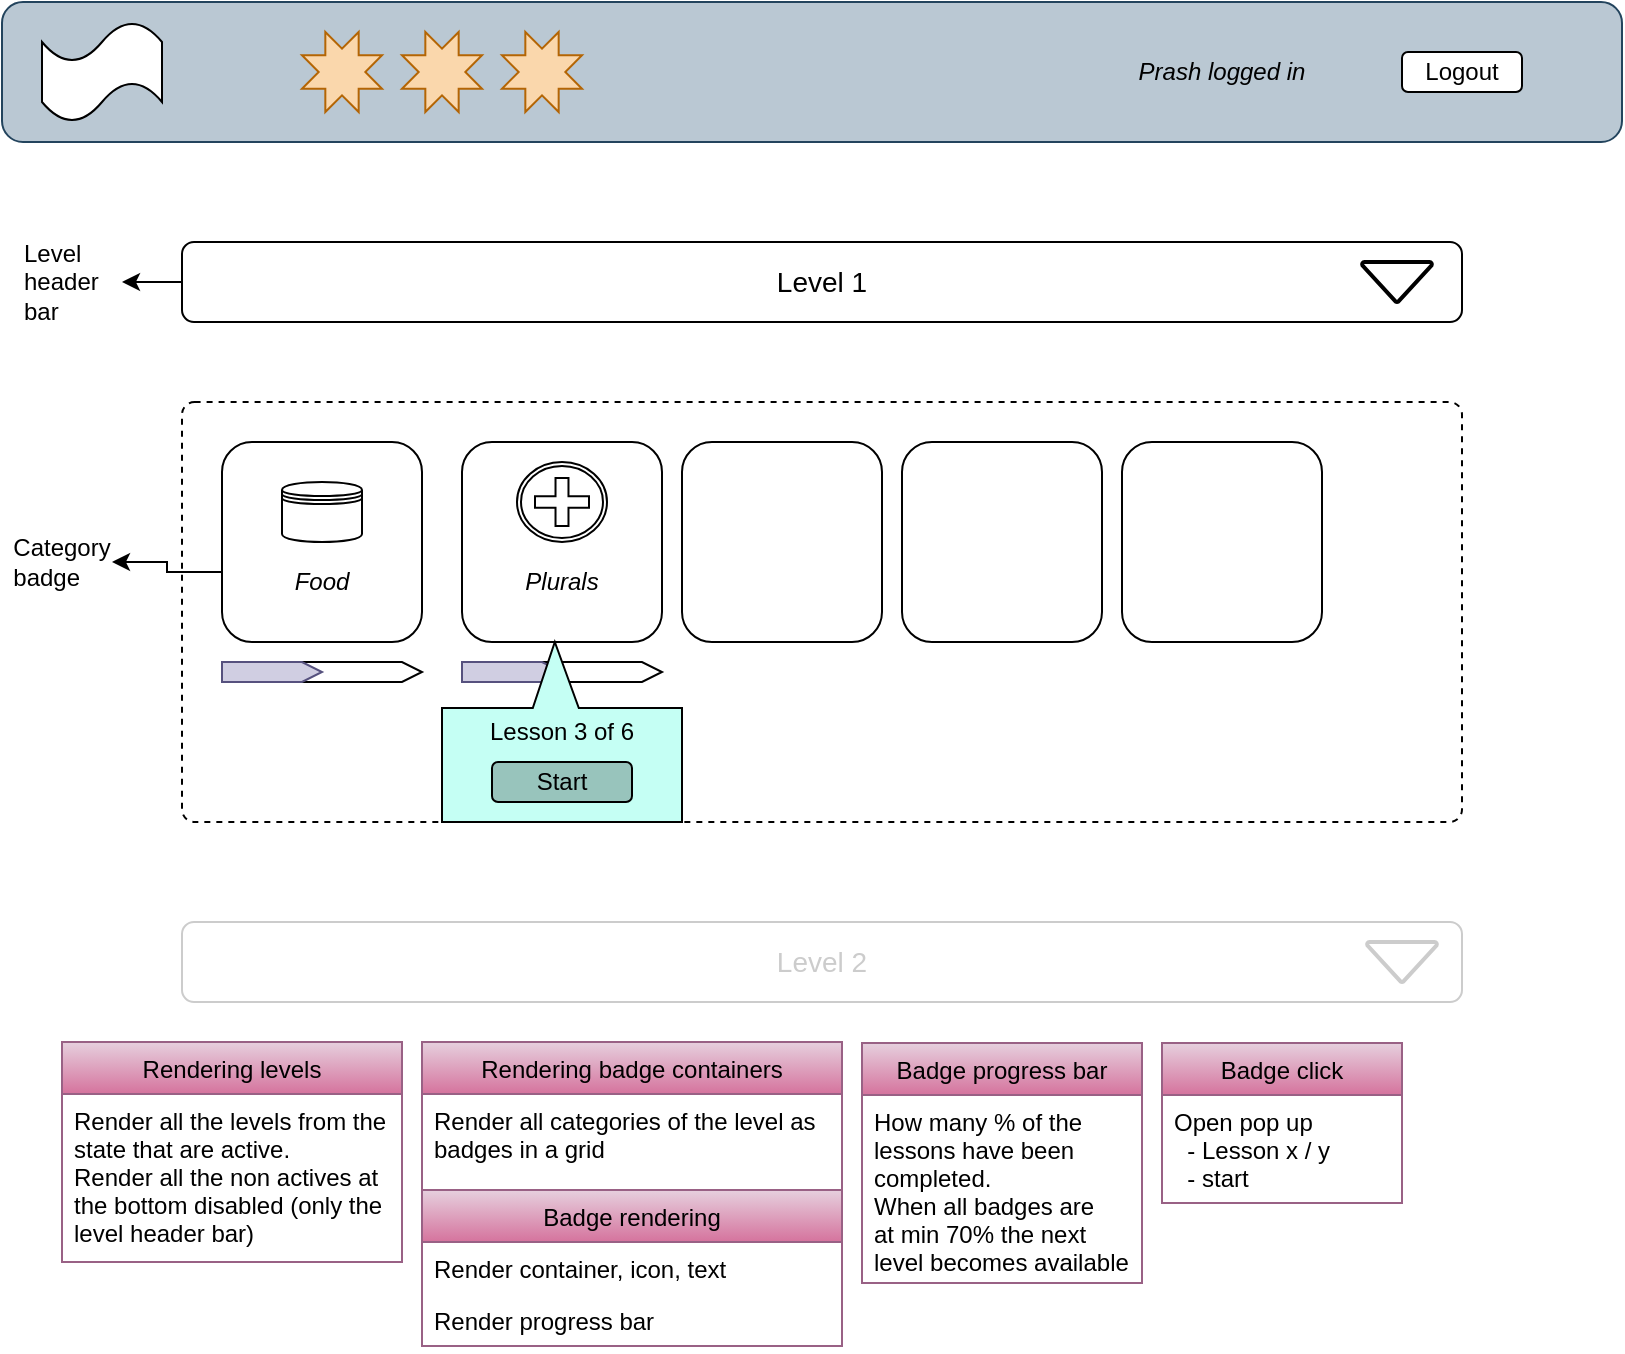 <mxfile version="10.6.7" type="device"><diagram id="TbzsGOx0qKTeCOWzwA5v" name="Front page"><mxGraphModel dx="902" dy="523" grid="1" gridSize="10" guides="1" tooltips="1" connect="1" arrows="1" fold="1" page="1" pageScale="1" pageWidth="827" pageHeight="1169" math="0" shadow="0"><root><mxCell id="0"/><mxCell id="1" parent="0"/><mxCell id="89oDOUKZBIzfoxYDgOp5-13" style="edgeStyle=orthogonalEdgeStyle;rounded=0;orthogonalLoop=1;jettySize=auto;html=1;exitX=0;exitY=0.5;exitDx=0;exitDy=0;entryX=1;entryY=0.5;entryDx=0;entryDy=0;" edge="1" parent="1" source="vP-zA1JkzC_oZSgQgsL_-8" target="89oDOUKZBIzfoxYDgOp5-12"><mxGeometry relative="1" as="geometry"/></mxCell><mxCell id="vP-zA1JkzC_oZSgQgsL_-8" value="&lt;font style=&quot;font-size: 14px&quot;&gt;Level 1&lt;/font&gt;" style="rounded=1;whiteSpace=wrap;html=1;" vertex="1" parent="1"><mxGeometry x="100" y="150" width="640" height="40" as="geometry"/></mxCell><mxCell id="vP-zA1JkzC_oZSgQgsL_-9" value="" style="strokeWidth=2;html=1;shape=mxgraph.flowchart.merge_or_storage;whiteSpace=wrap;" vertex="1" parent="1"><mxGeometry x="690" y="160" width="35" height="20" as="geometry"/></mxCell><mxCell id="vP-zA1JkzC_oZSgQgsL_-11" value="" style="rounded=1;whiteSpace=wrap;html=1;arcSize=3;dashed=1;" vertex="1" parent="1"><mxGeometry x="100" y="230" width="640" height="210" as="geometry"/></mxCell><mxCell id="vP-zA1JkzC_oZSgQgsL_-18" value="" style="group" vertex="1" connectable="0" parent="1"><mxGeometry x="120" y="360" width="100" height="10" as="geometry"/></mxCell><mxCell id="vP-zA1JkzC_oZSgQgsL_-15" value="" style="html=1;shadow=0;dashed=0;align=center;verticalAlign=middle;shape=mxgraph.arrows2.arrow;dy=0;dx=10;notch=0;" vertex="1" parent="vP-zA1JkzC_oZSgQgsL_-18"><mxGeometry width="100" height="10" as="geometry"/></mxCell><mxCell id="vP-zA1JkzC_oZSgQgsL_-17" value="" style="html=1;shadow=0;dashed=0;align=center;verticalAlign=middle;shape=mxgraph.arrows2.arrow;dy=0;dx=10;notch=0;fillColor=#d0cee2;strokeColor=#56517e;" vertex="1" parent="vP-zA1JkzC_oZSgQgsL_-18"><mxGeometry width="50" height="10" as="geometry"/></mxCell><mxCell id="vP-zA1JkzC_oZSgQgsL_-22" value="" style="group" vertex="1" connectable="0" parent="1"><mxGeometry x="120" y="250" width="100" height="100" as="geometry"/></mxCell><mxCell id="vP-zA1JkzC_oZSgQgsL_-12" value="" style="rounded=1;whiteSpace=wrap;html=1;" vertex="1" parent="vP-zA1JkzC_oZSgQgsL_-22"><mxGeometry width="100" height="100" as="geometry"/></mxCell><mxCell id="vP-zA1JkzC_oZSgQgsL_-13" value="" style="shape=datastore;whiteSpace=wrap;html=1;" vertex="1" parent="vP-zA1JkzC_oZSgQgsL_-22"><mxGeometry x="30" y="20" width="40" height="30" as="geometry"/></mxCell><UserObject label="Food" placeholders="1" name="Variable" id="vP-zA1JkzC_oZSgQgsL_-14"><mxCell style="text;html=1;strokeColor=none;fillColor=none;align=center;verticalAlign=middle;whiteSpace=wrap;overflow=hidden;fontStyle=2" vertex="1" parent="vP-zA1JkzC_oZSgQgsL_-22"><mxGeometry y="60" width="100" height="20" as="geometry"/></mxCell></UserObject><mxCell id="vP-zA1JkzC_oZSgQgsL_-24" value="" style="group" vertex="1" connectable="0" parent="1"><mxGeometry x="240" y="250" width="100" height="100" as="geometry"/></mxCell><mxCell id="vP-zA1JkzC_oZSgQgsL_-25" value="" style="rounded=1;whiteSpace=wrap;html=1;" vertex="1" parent="vP-zA1JkzC_oZSgQgsL_-24"><mxGeometry width="100" height="100" as="geometry"/></mxCell><UserObject label="Plurals" placeholders="1" name="Variable" id="vP-zA1JkzC_oZSgQgsL_-27"><mxCell style="text;html=1;strokeColor=none;fillColor=none;align=center;verticalAlign=middle;whiteSpace=wrap;overflow=hidden;fontStyle=2" vertex="1" parent="vP-zA1JkzC_oZSgQgsL_-24"><mxGeometry y="60" width="100" height="20" as="geometry"/></mxCell></UserObject><mxCell id="vP-zA1JkzC_oZSgQgsL_-28" value="" style="shape=mxgraph.bpmn.shape;html=1;verticalLabelPosition=bottom;labelBackgroundColor=#ffffff;verticalAlign=top;align=center;perimeter=ellipsePerimeter;outlineConnect=0;outline=boundInt;symbol=parallelMultiple;" vertex="1" parent="vP-zA1JkzC_oZSgQgsL_-24"><mxGeometry x="27.5" y="10" width="45" height="40" as="geometry"/></mxCell><mxCell id="vP-zA1JkzC_oZSgQgsL_-30" value="" style="group" vertex="1" connectable="0" parent="1"><mxGeometry x="240" y="360" width="100" height="10" as="geometry"/></mxCell><mxCell id="vP-zA1JkzC_oZSgQgsL_-31" value="" style="html=1;shadow=0;dashed=0;align=center;verticalAlign=middle;shape=mxgraph.arrows2.arrow;dy=0;dx=10;notch=0;" vertex="1" parent="vP-zA1JkzC_oZSgQgsL_-30"><mxGeometry width="100" height="10" as="geometry"/></mxCell><mxCell id="vP-zA1JkzC_oZSgQgsL_-32" value="" style="html=1;shadow=0;dashed=0;align=center;verticalAlign=middle;shape=mxgraph.arrows2.arrow;dy=0;dx=10;notch=0;fillColor=#d0cee2;strokeColor=#56517e;" vertex="1" parent="vP-zA1JkzC_oZSgQgsL_-30"><mxGeometry width="50" height="10" as="geometry"/></mxCell><mxCell id="vP-zA1JkzC_oZSgQgsL_-38" value="" style="rounded=1;whiteSpace=wrap;html=1;" vertex="1" parent="1"><mxGeometry x="350" y="250" width="100" height="100" as="geometry"/></mxCell><mxCell id="vP-zA1JkzC_oZSgQgsL_-39" value="" style="rounded=1;whiteSpace=wrap;html=1;" vertex="1" parent="1"><mxGeometry x="460" y="250" width="100" height="100" as="geometry"/></mxCell><mxCell id="vP-zA1JkzC_oZSgQgsL_-40" value="" style="rounded=1;whiteSpace=wrap;html=1;" vertex="1" parent="1"><mxGeometry x="570" y="250" width="100" height="100" as="geometry"/></mxCell><mxCell id="vP-zA1JkzC_oZSgQgsL_-42" value="&lt;font style=&quot;font-size: 14px&quot; color=&quot;#cccccc&quot;&gt;Level 2&lt;/font&gt;" style="rounded=1;whiteSpace=wrap;html=1;strokeColor=#CCCCCC;" vertex="1" parent="1"><mxGeometry x="100" y="490" width="640" height="40" as="geometry"/></mxCell><mxCell id="vP-zA1JkzC_oZSgQgsL_-43" value="" style="strokeWidth=2;html=1;shape=mxgraph.flowchart.merge_or_storage;whiteSpace=wrap;strokeColor=#CCCCCC;" vertex="1" parent="1"><mxGeometry x="692.5" y="500" width="35" height="20" as="geometry"/></mxCell><mxCell id="vP-zA1JkzC_oZSgQgsL_-44" value="" style="shape=callout;whiteSpace=wrap;html=1;perimeter=calloutPerimeter;strokeColor=#000000;size=33;position=0.43;position2=0.53;base=23;rotation=180;fillColor=#C5FFF4;" vertex="1" parent="1"><mxGeometry x="230" y="350" width="120" height="90" as="geometry"/></mxCell><mxCell id="vP-zA1JkzC_oZSgQgsL_-45" value="Lesson 3 of 6" style="text;html=1;strokeColor=none;fillColor=none;align=center;verticalAlign=middle;whiteSpace=wrap;rounded=0;" vertex="1" parent="1"><mxGeometry x="245" y="385" width="90" height="20" as="geometry"/></mxCell><mxCell id="vP-zA1JkzC_oZSgQgsL_-46" value="Start" style="rounded=1;whiteSpace=wrap;html=1;strokeColor=#000000;fillColor=#98C4BC;" vertex="1" parent="1"><mxGeometry x="255" y="410" width="70" height="20" as="geometry"/></mxCell><mxCell id="OL4GhzDsiHWXM2S26SWW-1" value="" style="group" vertex="1" connectable="0" parent="1"><mxGeometry x="10" y="30" width="810" height="70" as="geometry"/></mxCell><mxCell id="vP-zA1JkzC_oZSgQgsL_-1" value="" style="rounded=1;whiteSpace=wrap;html=1;fillColor=#bac8d3;strokeColor=#23445d;" vertex="1" parent="OL4GhzDsiHWXM2S26SWW-1"><mxGeometry width="810" height="70" as="geometry"/></mxCell><mxCell id="vP-zA1JkzC_oZSgQgsL_-2" value="" style="shape=tape;whiteSpace=wrap;html=1;" vertex="1" parent="OL4GhzDsiHWXM2S26SWW-1"><mxGeometry x="20" y="10" width="60" height="50" as="geometry"/></mxCell><mxCell id="vP-zA1JkzC_oZSgQgsL_-3" value="" style="verticalLabelPosition=bottom;verticalAlign=top;html=1;shape=mxgraph.basic.8_point_star;fillColor=#fad7ac;strokeColor=#b46504;" vertex="1" parent="OL4GhzDsiHWXM2S26SWW-1"><mxGeometry x="150" y="15" width="40" height="40" as="geometry"/></mxCell><mxCell id="vP-zA1JkzC_oZSgQgsL_-4" value="" style="verticalLabelPosition=bottom;verticalAlign=top;html=1;shape=mxgraph.basic.8_point_star;fillColor=#fad7ac;strokeColor=#b46504;" vertex="1" parent="OL4GhzDsiHWXM2S26SWW-1"><mxGeometry x="200" y="15" width="40" height="40" as="geometry"/></mxCell><mxCell id="vP-zA1JkzC_oZSgQgsL_-5" value="" style="verticalLabelPosition=bottom;verticalAlign=top;html=1;shape=mxgraph.basic.8_point_star;fillColor=#fad7ac;strokeColor=#b46504;" vertex="1" parent="OL4GhzDsiHWXM2S26SWW-1"><mxGeometry x="250" y="15" width="40" height="40" as="geometry"/></mxCell><UserObject label="Prash logged in" placeholders="1" name="Variable" id="vP-zA1JkzC_oZSgQgsL_-6"><mxCell style="text;html=1;strokeColor=none;fillColor=none;align=center;verticalAlign=middle;whiteSpace=wrap;overflow=hidden;fontStyle=2" vertex="1" parent="OL4GhzDsiHWXM2S26SWW-1"><mxGeometry x="560" y="25" width="100" height="20" as="geometry"/></mxCell></UserObject><mxCell id="vP-zA1JkzC_oZSgQgsL_-7" value="Logout" style="rounded=1;whiteSpace=wrap;html=1;" vertex="1" parent="OL4GhzDsiHWXM2S26SWW-1"><mxGeometry x="700" y="25" width="60" height="20" as="geometry"/></mxCell><mxCell id="2IGsT4VzZuHNSQa-1qTt-1" value="Rendering levels" style="swimlane;fontStyle=0;childLayout=stackLayout;horizontal=1;startSize=26;fillColor=#e6d0de;horizontalStack=0;resizeParent=1;resizeParentMax=0;resizeLast=0;collapsible=1;marginBottom=0;strokeColor=#996185;gradientColor=#d5739d;" vertex="1" parent="1"><mxGeometry x="40" y="550" width="170" height="110" as="geometry"/></mxCell><mxCell id="2IGsT4VzZuHNSQa-1qTt-3" value="Render all the levels from the&#10;state that are active.&#10;Render all the non actives at &#10;the bottom disabled (only the&#10;level header bar)&#10;" style="text;strokeColor=none;fillColor=none;align=left;verticalAlign=top;spacingLeft=4;spacingRight=4;overflow=hidden;rotatable=0;points=[[0,0.5],[1,0.5]];portConstraint=eastwest;" vertex="1" parent="2IGsT4VzZuHNSQa-1qTt-1"><mxGeometry y="26" width="170" height="84" as="geometry"/></mxCell><mxCell id="89oDOUKZBIzfoxYDgOp5-8" value="Rendering badge containers" style="swimlane;fontStyle=0;childLayout=stackLayout;horizontal=1;startSize=26;fillColor=#e6d0de;horizontalStack=0;resizeParent=1;resizeParentMax=0;resizeLast=0;collapsible=1;marginBottom=0;strokeColor=#996185;gradientColor=#d5739d;" vertex="1" parent="1"><mxGeometry x="220" y="550" width="210" height="152" as="geometry"/></mxCell><mxCell id="89oDOUKZBIzfoxYDgOp5-11" value="Render all categories of the level as &#10;badges in a grid" style="text;strokeColor=none;fillColor=none;align=left;verticalAlign=top;spacingLeft=4;spacingRight=4;overflow=hidden;rotatable=0;points=[[0,0.5],[1,0.5]];portConstraint=eastwest;" vertex="1" parent="89oDOUKZBIzfoxYDgOp5-8"><mxGeometry y="26" width="210" height="48" as="geometry"/></mxCell><mxCell id="89oDOUKZBIzfoxYDgOp5-16" value="Badge rendering" style="swimlane;fontStyle=0;childLayout=stackLayout;horizontal=1;startSize=26;fillColor=#e6d0de;horizontalStack=0;resizeParent=1;resizeParentMax=0;resizeLast=0;collapsible=1;marginBottom=0;strokeColor=#996185;gradientColor=#d5739d;" vertex="1" parent="89oDOUKZBIzfoxYDgOp5-8"><mxGeometry y="74" width="210" height="78" as="geometry"/></mxCell><mxCell id="89oDOUKZBIzfoxYDgOp5-17" value="Render container, icon, text" style="text;strokeColor=none;fillColor=none;align=left;verticalAlign=top;spacingLeft=4;spacingRight=4;overflow=hidden;rotatable=0;points=[[0,0.5],[1,0.5]];portConstraint=eastwest;" vertex="1" parent="89oDOUKZBIzfoxYDgOp5-16"><mxGeometry y="26" width="210" height="26" as="geometry"/></mxCell><mxCell id="89oDOUKZBIzfoxYDgOp5-23" value="Render progress bar" style="text;strokeColor=none;fillColor=none;align=left;verticalAlign=top;spacingLeft=4;spacingRight=4;overflow=hidden;rotatable=0;points=[[0,0.5],[1,0.5]];portConstraint=eastwest;" vertex="1" parent="89oDOUKZBIzfoxYDgOp5-16"><mxGeometry y="52" width="210" height="26" as="geometry"/></mxCell><mxCell id="89oDOUKZBIzfoxYDgOp5-12" value="&lt;div style=&quot;text-align: left&quot;&gt;&lt;span&gt;Level header bar&lt;/span&gt;&lt;/div&gt;" style="text;html=1;strokeColor=none;fillColor=none;align=center;verticalAlign=middle;whiteSpace=wrap;rounded=0;" vertex="1" parent="1"><mxGeometry x="20" y="150" width="50" height="40" as="geometry"/></mxCell><mxCell id="89oDOUKZBIzfoxYDgOp5-14" style="edgeStyle=orthogonalEdgeStyle;rounded=0;orthogonalLoop=1;jettySize=auto;html=1;exitX=0;exitY=0.25;exitDx=0;exitDy=0;entryX=1;entryY=0.5;entryDx=0;entryDy=0;" edge="1" parent="1" source="vP-zA1JkzC_oZSgQgsL_-14" target="89oDOUKZBIzfoxYDgOp5-15"><mxGeometry relative="1" as="geometry"><mxPoint x="70" y="315" as="targetPoint"/></mxGeometry></mxCell><mxCell id="89oDOUKZBIzfoxYDgOp5-15" value="&lt;div style=&quot;text-align: left&quot;&gt;&lt;span&gt;Category badge&lt;/span&gt;&lt;/div&gt;" style="text;html=1;strokeColor=none;fillColor=none;align=center;verticalAlign=middle;whiteSpace=wrap;rounded=0;" vertex="1" parent="1"><mxGeometry x="15" y="290" width="50" height="40" as="geometry"/></mxCell><mxCell id="vS4lY0q4drQUPgNsZEYo-1" value="Badge click" style="swimlane;fontStyle=0;childLayout=stackLayout;horizontal=1;startSize=26;fillColor=#e6d0de;horizontalStack=0;resizeParent=1;resizeParentMax=0;resizeLast=0;collapsible=1;marginBottom=0;strokeColor=#996185;gradientColor=#d5739d;" vertex="1" parent="1"><mxGeometry x="590" y="550.5" width="120" height="80" as="geometry"/></mxCell><mxCell id="vS4lY0q4drQUPgNsZEYo-2" value="Open pop up&#10;  - Lesson x / y&#10;  - start&#10;" style="text;strokeColor=none;fillColor=none;align=left;verticalAlign=top;spacingLeft=4;spacingRight=4;overflow=hidden;rotatable=0;points=[[0,0.5],[1,0.5]];portConstraint=eastwest;" vertex="1" parent="vS4lY0q4drQUPgNsZEYo-1"><mxGeometry y="26" width="120" height="54" as="geometry"/></mxCell><mxCell id="vS4lY0q4drQUPgNsZEYo-3" value="Badge progress bar" style="swimlane;fontStyle=0;childLayout=stackLayout;horizontal=1;startSize=26;fillColor=#e6d0de;horizontalStack=0;resizeParent=1;resizeParentMax=0;resizeLast=0;collapsible=1;marginBottom=0;strokeColor=#996185;gradientColor=#d5739d;" vertex="1" parent="1"><mxGeometry x="440" y="550.5" width="140" height="120" as="geometry"/></mxCell><mxCell id="vS4lY0q4drQUPgNsZEYo-4" value="How many % of the&#10;lessons have been&#10;completed. &#10;When all badges are&#10;at min 70% the next&#10;level becomes available&#10;" style="text;strokeColor=none;fillColor=none;align=left;verticalAlign=top;spacingLeft=4;spacingRight=4;overflow=hidden;rotatable=0;points=[[0,0.5],[1,0.5]];portConstraint=eastwest;" vertex="1" parent="vS4lY0q4drQUPgNsZEYo-3"><mxGeometry y="26" width="140" height="94" as="geometry"/></mxCell></root></mxGraphModel></diagram><diagram id="tBMb5upU8d-76Aus8MZR" name="Question page"><mxGraphModel dx="902" dy="523" grid="1" gridSize="10" guides="1" tooltips="1" connect="1" arrows="1" fold="1" page="1" pageScale="1" pageWidth="827" pageHeight="1169" math="0" shadow="0"><root><mxCell id="-Qj9XclVAOMW4YdOxpsS-0"/><mxCell id="-Qj9XclVAOMW4YdOxpsS-1" parent="-Qj9XclVAOMW4YdOxpsS-0"/><mxCell id="9bl290ENChbRsxobuc2B-0" value="" style="group" vertex="1" connectable="0" parent="-Qj9XclVAOMW4YdOxpsS-1"><mxGeometry x="20" y="40" width="810" height="70" as="geometry"/></mxCell><mxCell id="9bl290ENChbRsxobuc2B-1" value="" style="rounded=1;whiteSpace=wrap;html=1;fillColor=#bac8d3;strokeColor=#23445d;" vertex="1" parent="9bl290ENChbRsxobuc2B-0"><mxGeometry width="810" height="70" as="geometry"/></mxCell><mxCell id="9bl290ENChbRsxobuc2B-2" value="" style="shape=tape;whiteSpace=wrap;html=1;" vertex="1" parent="9bl290ENChbRsxobuc2B-0"><mxGeometry x="20" y="10" width="60" height="50" as="geometry"/></mxCell><mxCell id="9bl290ENChbRsxobuc2B-3" value="" style="verticalLabelPosition=bottom;verticalAlign=top;html=1;shape=mxgraph.basic.8_point_star;fillColor=#fad7ac;strokeColor=#b46504;" vertex="1" parent="9bl290ENChbRsxobuc2B-0"><mxGeometry x="150" y="15" width="40" height="40" as="geometry"/></mxCell><mxCell id="9bl290ENChbRsxobuc2B-4" value="" style="verticalLabelPosition=bottom;verticalAlign=top;html=1;shape=mxgraph.basic.8_point_star;fillColor=#fad7ac;strokeColor=#b46504;" vertex="1" parent="9bl290ENChbRsxobuc2B-0"><mxGeometry x="200" y="15" width="40" height="40" as="geometry"/></mxCell><mxCell id="9bl290ENChbRsxobuc2B-5" value="" style="verticalLabelPosition=bottom;verticalAlign=top;html=1;shape=mxgraph.basic.8_point_star;fillColor=#fad7ac;strokeColor=#b46504;" vertex="1" parent="9bl290ENChbRsxobuc2B-0"><mxGeometry x="250" y="15" width="40" height="40" as="geometry"/></mxCell><UserObject label="Prash logged in" placeholders="1" name="Variable" id="9bl290ENChbRsxobuc2B-6"><mxCell style="text;html=1;strokeColor=none;fillColor=none;align=center;verticalAlign=middle;whiteSpace=wrap;overflow=hidden;fontStyle=2" vertex="1" parent="9bl290ENChbRsxobuc2B-0"><mxGeometry x="560" y="25" width="100" height="20" as="geometry"/></mxCell></UserObject><mxCell id="9bl290ENChbRsxobuc2B-7" value="Logout" style="rounded=1;whiteSpace=wrap;html=1;" vertex="1" parent="9bl290ENChbRsxobuc2B-0"><mxGeometry x="700" y="25" width="60" height="20" as="geometry"/></mxCell><mxCell id="HQCqmgdZt_ZjDUNpNnnO-0" value="" style="group" vertex="1" connectable="0" parent="-Qj9XclVAOMW4YdOxpsS-1"><mxGeometry x="90" y="128" width="640" height="50" as="geometry"/></mxCell><mxCell id="HQCqmgdZt_ZjDUNpNnnO-1" value="" style="html=1;shadow=0;dashed=0;align=center;verticalAlign=middle;shape=mxgraph.arrows2.arrow;dy=0;dx=10;notch=0;" vertex="1" parent="HQCqmgdZt_ZjDUNpNnnO-0"><mxGeometry y="20" width="640" height="20" as="geometry"/></mxCell><mxCell id="HQCqmgdZt_ZjDUNpNnnO-2" value="" style="html=1;shadow=0;dashed=0;align=center;verticalAlign=middle;shape=mxgraph.arrows2.arrow;dy=0;dx=10;notch=0;fillColor=#b1ddf0;strokeColor=#10739e;" vertex="1" parent="HQCqmgdZt_ZjDUNpNnnO-0"><mxGeometry y="20" width="329.143" height="20" as="geometry"/></mxCell><mxCell id="IjgWFAcCkvrc4A_VsGq--2" value="" style="group" vertex="1" connectable="0" parent="-Qj9XclVAOMW4YdOxpsS-1"><mxGeometry x="93" y="440" width="640" height="50" as="geometry"/></mxCell><mxCell id="IjgWFAcCkvrc4A_VsGq--0" value="&lt;font style=&quot;font-size: 14px&quot;&gt;You are correct!&lt;/font&gt;" style="rounded=1;whiteSpace=wrap;html=1;fillColor=#97D077;strokeColor=#82b366;" vertex="1" parent="IjgWFAcCkvrc4A_VsGq--2"><mxGeometry width="640" height="50" as="geometry"/></mxCell><mxCell id="IjgWFAcCkvrc4A_VsGq--1" value="" style="verticalLabelPosition=bottom;verticalAlign=top;html=1;shape=mxgraph.basic.tick;strokeColor=#000000;fillColor=#97D077;" vertex="1" parent="IjgWFAcCkvrc4A_VsGq--2"><mxGeometry x="37" y="12.5" width="25" height="25" as="geometry"/></mxCell><mxCell id="IjgWFAcCkvrc4A_VsGq--7" value="Continue" style="rounded=1;whiteSpace=wrap;html=1;fillColor=#d5e8d4;strokeColor=#82b366;" vertex="1" parent="IjgWFAcCkvrc4A_VsGq--2"><mxGeometry x="557" y="12.5" width="60" height="20" as="geometry"/></mxCell><mxCell id="IjgWFAcCkvrc4A_VsGq--9" value="" style="group" vertex="1" connectable="0" parent="-Qj9XclVAOMW4YdOxpsS-1"><mxGeometry x="93" y="500" width="640" height="50" as="geometry"/></mxCell><mxCell id="IjgWFAcCkvrc4A_VsGq--4" value="&lt;font style=&quot;font-size: 14px&quot;&gt;Correct solution:&lt;br&gt;......&lt;br&gt;&lt;/font&gt;" style="rounded=1;whiteSpace=wrap;html=1;fillColor=#e51400;strokeColor=#B20000;fontColor=#ffffff;" vertex="1" parent="IjgWFAcCkvrc4A_VsGq--9"><mxGeometry width="640" height="50" as="geometry"/></mxCell><mxCell id="IjgWFAcCkvrc4A_VsGq--6" value="" style="verticalLabelPosition=bottom;verticalAlign=top;html=1;shape=mxgraph.basic.x;strokeColor=#FFFFFF;fillColor=#FF3333;" vertex="1" parent="IjgWFAcCkvrc4A_VsGq--9"><mxGeometry x="37" y="10" width="20" height="20" as="geometry"/></mxCell><mxCell id="IjgWFAcCkvrc4A_VsGq--8" value="Continue" style="rounded=1;whiteSpace=wrap;html=1;fillColor=#d5e8d4;strokeColor=#82b366;" vertex="1" parent="IjgWFAcCkvrc4A_VsGq--9"><mxGeometry x="557" y="13" width="60" height="20" as="geometry"/></mxCell><mxCell id="IjgWFAcCkvrc4A_VsGq--10" value="" style="group" vertex="1" connectable="0" parent="-Qj9XclVAOMW4YdOxpsS-1"><mxGeometry x="93" y="210" width="640" height="210" as="geometry"/></mxCell><mxCell id="3agmF_iIl0qHNM1EGFrP-0" value="" style="rounded=1;whiteSpace=wrap;html=1;arcSize=3;dashed=1;" vertex="1" parent="IjgWFAcCkvrc4A_VsGq--10"><mxGeometry width="640" height="210" as="geometry"/></mxCell><mxCell id="3agmF_iIl0qHNM1EGFrP-8" value="Check" style="rounded=1;whiteSpace=wrap;html=1;fillColor=#d5e8d4;strokeColor=#82b366;" vertex="1" parent="IjgWFAcCkvrc4A_VsGq--10"><mxGeometry x="557" y="180" width="60" height="20" as="geometry"/></mxCell><mxCell id="CvPmG4il1WuP2pTtlty3-0" value="After last question" style="swimlane;fontStyle=0;childLayout=stackLayout;horizontal=1;startSize=26;fillColor=#e6d0de;horizontalStack=0;resizeParent=1;resizeParentMax=0;resizeLast=0;collapsible=1;marginBottom=0;strokeColor=#996185;gradientColor=#d5739d;" vertex="1" parent="-Qj9XclVAOMW4YdOxpsS-1"><mxGeometry x="100" y="858" width="270" height="130" as="geometry"/></mxCell><mxCell id="CvPmG4il1WuP2pTtlty3-1" value="After all the Q's have been answered, instead of &#10;Continue button a Done button is displayed. &#10;This is when lesson completion is determined. &#10;Lesson is complete when all the Q's have been&#10;answered correctly. Done button will direct user &#10;back to front page&#10;" style="text;strokeColor=none;fillColor=none;align=left;verticalAlign=top;spacingLeft=4;spacingRight=4;overflow=hidden;rotatable=0;points=[[0,0.5],[1,0.5]];portConstraint=eastwest;" vertex="1" parent="CvPmG4il1WuP2pTtlty3-0"><mxGeometry y="26" width="270" height="104" as="geometry"/></mxCell><mxCell id="CvPmG4il1WuP2pTtlty3-2" value="Progress bar" style="swimlane;fontStyle=0;childLayout=stackLayout;horizontal=1;startSize=26;fillColor=#e6d0de;horizontalStack=0;resizeParent=1;resizeParentMax=0;resizeLast=0;collapsible=1;marginBottom=0;strokeColor=#996185;gradientColor=#d5739d;" vertex="1" parent="-Qj9XclVAOMW4YdOxpsS-1"><mxGeometry x="100" y="584" width="270" height="80" as="geometry"/></mxCell><mxCell id="CvPmG4il1WuP2pTtlty3-3" value="Render progress bar that shows the progress&#10;of the lessons questions." style="text;strokeColor=none;fillColor=none;align=left;verticalAlign=top;spacingLeft=4;spacingRight=4;overflow=hidden;rotatable=0;points=[[0,0.5],[1,0.5]];portConstraint=eastwest;" vertex="1" parent="CvPmG4il1WuP2pTtlty3-2"><mxGeometry y="26" width="270" height="54" as="geometry"/></mxCell><mxCell id="0roYpUfwzyXJ29FRRHAy-10" value="Question rendering" style="swimlane;fontStyle=0;childLayout=stackLayout;horizontal=1;startSize=26;fillColor=#e6d0de;horizontalStack=0;resizeParent=1;resizeParentMax=0;resizeLast=0;collapsible=1;marginBottom=0;strokeColor=#996185;gradientColor=#d5739d;" vertex="1" parent="-Qj9XclVAOMW4YdOxpsS-1"><mxGeometry x="100" y="672" width="270" height="80" as="geometry"/></mxCell><mxCell id="0roYpUfwzyXJ29FRRHAy-11" value="Render question and answering options and a&#10;Check button." style="text;strokeColor=none;fillColor=none;align=left;verticalAlign=top;spacingLeft=4;spacingRight=4;overflow=hidden;rotatable=0;points=[[0,0.5],[1,0.5]];portConstraint=eastwest;" vertex="1" parent="0roYpUfwzyXJ29FRRHAy-10"><mxGeometry y="26" width="270" height="54" as="geometry"/></mxCell><mxCell id="0roYpUfwzyXJ29FRRHAy-12" value="Feedback banner rendering" style="swimlane;fontStyle=0;childLayout=stackLayout;horizontal=1;startSize=26;fillColor=#e6d0de;horizontalStack=0;resizeParent=1;resizeParentMax=0;resizeLast=0;collapsible=1;marginBottom=0;strokeColor=#996185;gradientColor=#d5739d;" vertex="1" parent="-Qj9XclVAOMW4YdOxpsS-1"><mxGeometry x="100" y="765" width="270" height="80" as="geometry"/></mxCell><mxCell id="0roYpUfwzyXJ29FRRHAy-13" value="Render feedback banner based on the users&#10;answer's correctness, and a Continue button." style="text;strokeColor=none;fillColor=none;align=left;verticalAlign=top;spacingLeft=4;spacingRight=4;overflow=hidden;rotatable=0;points=[[0,0.5],[1,0.5]];portConstraint=eastwest;" vertex="1" parent="0roYpUfwzyXJ29FRRHAy-12"><mxGeometry y="26" width="270" height="54" as="geometry"/></mxCell><mxCell id="0roYpUfwzyXJ29FRRHAy-14" value="Lesson" style="swimlane;fontStyle=1;childLayout=stackLayout;horizontal=1;startSize=26;fillColor=#fad7ac;horizontalStack=0;resizeParent=1;resizeParentMax=0;resizeLast=0;collapsible=1;marginBottom=0;strokeColor=#b46504;" vertex="1" parent="-Qj9XclVAOMW4YdOxpsS-1"><mxGeometry x="400" y="585" width="330" height="284" as="geometry"/></mxCell><mxCell id="0roYpUfwzyXJ29FRRHAy-15" value="Completed: boolean&#10;  - Initially true&#10;  - when user answers wrongly, change to false&#10;&#10;-&gt; setCompleted(boolean)" style="text;strokeColor=none;fillColor=none;align=left;verticalAlign=top;spacingLeft=4;spacingRight=4;overflow=hidden;rotatable=0;points=[[0,0.5],[1,0.5]];portConstraint=eastwest;fontStyle=0" vertex="1" parent="0roYpUfwzyXJ29FRRHAy-14"><mxGeometry y="26" width="330" height="84" as="geometry"/></mxCell><mxCell id="0roYpUfwzyXJ29FRRHAy-19" value="Questions: [] question-obj&#10;  - Select the next one from the list for rendering&#10;  - When no more Q's are left, feedback bar will display&#10;    Done button&#10;&#10;-&gt; getNextQuestion()&#10;-&gt; setDone(boolean)&#10;" style="text;strokeColor=none;fillColor=none;align=left;verticalAlign=top;spacingLeft=4;spacingRight=4;overflow=hidden;rotatable=0;points=[[0,0.5],[1,0.5]];portConstraint=eastwest;" vertex="1" parent="0roYpUfwzyXJ29FRRHAy-14"><mxGeometry y="110" width="330" height="114" as="geometry"/></mxCell><mxCell id="XAmQ66P3twuh8VmwvcDO-0" value="done: boolean &#10;  - initially false&#10;  - when last Q is being displayed change to true&#10;" style="text;strokeColor=none;fillColor=none;align=left;verticalAlign=top;spacingLeft=4;spacingRight=4;overflow=hidden;rotatable=0;points=[[0,0.5],[1,0.5]];portConstraint=eastwest;" vertex="1" parent="0roYpUfwzyXJ29FRRHAy-14"><mxGeometry y="224" width="330" height="60" as="geometry"/></mxCell></root></mxGraphModel></diagram><diagram id="yOS_4OrCTBucUTcWAKIS" name="Database plan"><mxGraphModel dx="902" dy="523" grid="1" gridSize="10" guides="1" tooltips="1" connect="1" arrows="1" fold="1" page="1" pageScale="1" pageWidth="827" pageHeight="1169" math="0" shadow="0"><root><mxCell id="MW-eXb2Qvj1jPc3Up1fO-0"/><mxCell id="MW-eXb2Qvj1jPc3Up1fO-1" parent="MW-eXb2Qvj1jPc3Up1fO-0"/><mxCell id="MW-eXb2Qvj1jPc3Up1fO-2" value="User" style="swimlane;fontStyle=1;childLayout=stackLayout;horizontal=1;startSize=26;fillColor=#bac8d3;horizontalStack=0;resizeParent=1;resizeParentMax=0;resizeLast=0;collapsible=1;marginBottom=0;strokeColor=#23445d;" vertex="1" parent="MW-eXb2Qvj1jPc3Up1fO-1"><mxGeometry x="710" y="40" width="150" height="306" as="geometry"/></mxCell><mxCell id="-kZ0bUndt-IuHbBPuuEB-18" value="User is a person who uses&#10;the app. They have their&#10;user credentials as well as&#10;their own individual state in&#10;the game, i.e. their &#10;achievements, so they&#10;can continue where they&#10;left off.&#10;" style="text;strokeColor=#23445d;fillColor=#bac8d3;align=left;verticalAlign=top;spacingLeft=4;spacingRight=4;overflow=hidden;rotatable=0;points=[[0,0.5],[1,0.5]];portConstraint=eastwest;" vertex="1" parent="MW-eXb2Qvj1jPc3Up1fO-2"><mxGeometry y="26" width="150" height="124" as="geometry"/></mxCell><mxCell id="MW-eXb2Qvj1jPc3Up1fO-3" value="Username" style="text;strokeColor=none;fillColor=none;align=left;verticalAlign=top;spacingLeft=4;spacingRight=4;overflow=hidden;rotatable=0;points=[[0,0.5],[1,0.5]];portConstraint=eastwest;" vertex="1" parent="MW-eXb2Qvj1jPc3Up1fO-2"><mxGeometry y="150" width="150" height="26" as="geometry"/></mxCell><mxCell id="MW-eXb2Qvj1jPc3Up1fO-4" value="Name" style="text;strokeColor=none;fillColor=none;align=left;verticalAlign=top;spacingLeft=4;spacingRight=4;overflow=hidden;rotatable=0;points=[[0,0.5],[1,0.5]];portConstraint=eastwest;" vertex="1" parent="MW-eXb2Qvj1jPc3Up1fO-2"><mxGeometry y="176" width="150" height="26" as="geometry"/></mxCell><mxCell id="MW-eXb2Qvj1jPc3Up1fO-5" value="PasswordHash" style="text;strokeColor=none;fillColor=none;align=left;verticalAlign=top;spacingLeft=4;spacingRight=4;overflow=hidden;rotatable=0;points=[[0,0.5],[1,0.5]];portConstraint=eastwest;" vertex="1" parent="MW-eXb2Qvj1jPc3Up1fO-2"><mxGeometry y="202" width="150" height="26" as="geometry"/></mxCell><mxCell id="MW-eXb2Qvj1jPc3Up1fO-6" value="_id" style="text;strokeColor=none;fillColor=none;align=left;verticalAlign=top;spacingLeft=4;spacingRight=4;overflow=hidden;rotatable=0;points=[[0,0.5],[1,0.5]];portConstraint=eastwest;" vertex="1" parent="MW-eXb2Qvj1jPc3Up1fO-2"><mxGeometry y="228" width="150" height="26" as="geometry"/></mxCell><mxCell id="MW-eXb2Qvj1jPc3Up1fO-7" value="_v" style="text;strokeColor=none;fillColor=none;align=left;verticalAlign=top;spacingLeft=4;spacingRight=4;overflow=hidden;rotatable=0;points=[[0,0.5],[1,0.5]];portConstraint=eastwest;" vertex="1" parent="MW-eXb2Qvj1jPc3Up1fO-2"><mxGeometry y="254" width="150" height="26" as="geometry"/></mxCell><mxCell id="MW-eXb2Qvj1jPc3Up1fO-76" value="StateOfGame: { }" style="text;strokeColor=none;fillColor=none;align=left;verticalAlign=top;spacingLeft=4;spacingRight=4;overflow=hidden;rotatable=0;points=[[0,0.5],[1,0.5]];portConstraint=eastwest;" vertex="1" parent="MW-eXb2Qvj1jPc3Up1fO-2"><mxGeometry y="280" width="150" height="26" as="geometry"/></mxCell><mxCell id="MW-eXb2Qvj1jPc3Up1fO-8" value="Question" style="swimlane;fontStyle=1;childLayout=stackLayout;horizontal=1;startSize=26;fillColor=#bac8d3;horizontalStack=0;resizeParent=1;resizeParentMax=0;resizeLast=0;collapsible=1;marginBottom=0;strokeColor=#23445d;" vertex="1" parent="MW-eXb2Qvj1jPc3Up1fO-1"><mxGeometry x="560" y="40" width="140" height="306" as="geometry"/></mxCell><mxCell id="-kZ0bUndt-IuHbBPuuEB-17" value="Question is one exercise&#10;where user is presented&#10;a question and an option&#10;to answer. After&#10;submitting their answer,&#10;they get feedback&#10;wether or not it was &#10;correct." style="text;strokeColor=#23445d;fillColor=#bac8d3;align=left;verticalAlign=top;spacingLeft=4;spacingRight=4;overflow=hidden;rotatable=0;points=[[0,0.5],[1,0.5]];portConstraint=eastwest;" vertex="1" parent="MW-eXb2Qvj1jPc3Up1fO-8"><mxGeometry y="26" width="140" height="124" as="geometry"/></mxCell><mxCell id="MW-eXb2Qvj1jPc3Up1fO-9" value="Format&#10;" style="text;strokeColor=none;fillColor=none;align=left;verticalAlign=top;spacingLeft=4;spacingRight=4;overflow=hidden;rotatable=0;points=[[0,0.5],[1,0.5]];portConstraint=eastwest;" vertex="1" parent="MW-eXb2Qvj1jPc3Up1fO-8"><mxGeometry y="150" width="140" height="26" as="geometry"/></mxCell><mxCell id="MW-eXb2Qvj1jPc3Up1fO-10" value="QuestionText: String" style="text;strokeColor=none;fillColor=none;align=left;verticalAlign=top;spacingLeft=4;spacingRight=4;overflow=hidden;rotatable=0;points=[[0,0.5],[1,0.5]];portConstraint=eastwest;" vertex="1" parent="MW-eXb2Qvj1jPc3Up1fO-8"><mxGeometry y="176" width="140" height="26" as="geometry"/></mxCell><mxCell id="MW-eXb2Qvj1jPc3Up1fO-11" value="Options: [] of String" style="text;strokeColor=none;fillColor=none;align=left;verticalAlign=top;spacingLeft=4;spacingRight=4;overflow=hidden;rotatable=0;points=[[0,0.5],[1,0.5]];portConstraint=eastwest;" vertex="1" parent="MW-eXb2Qvj1jPc3Up1fO-8"><mxGeometry y="202" width="140" height="26" as="geometry"/></mxCell><mxCell id="MW-eXb2Qvj1jPc3Up1fO-74" value="CorrectAnswer: String" style="text;strokeColor=none;fillColor=none;align=left;verticalAlign=top;spacingLeft=4;spacingRight=4;overflow=hidden;rotatable=0;points=[[0,0.5],[1,0.5]];portConstraint=eastwest;" vertex="1" parent="MW-eXb2Qvj1jPc3Up1fO-8"><mxGeometry y="228" width="140" height="26" as="geometry"/></mxCell><mxCell id="MW-eXb2Qvj1jPc3Up1fO-12" value="_id" style="text;strokeColor=none;fillColor=none;align=left;verticalAlign=top;spacingLeft=4;spacingRight=4;overflow=hidden;rotatable=0;points=[[0,0.5],[1,0.5]];portConstraint=eastwest;" vertex="1" parent="MW-eXb2Qvj1jPc3Up1fO-8"><mxGeometry y="254" width="140" height="26" as="geometry"/></mxCell><mxCell id="MW-eXb2Qvj1jPc3Up1fO-13" value="_v" style="text;strokeColor=none;fillColor=none;align=left;verticalAlign=top;spacingLeft=4;spacingRight=4;overflow=hidden;rotatable=0;points=[[0,0.5],[1,0.5]];portConstraint=eastwest;" vertex="1" parent="MW-eXb2Qvj1jPc3Up1fO-8"><mxGeometry y="280" width="140" height="26" as="geometry"/></mxCell><mxCell id="MW-eXb2Qvj1jPc3Up1fO-15" value="Multi choice" style="swimlane;fontStyle=0;childLayout=stackLayout;horizontal=1;startSize=26;fillColor=#f8cecc;horizontalStack=0;resizeParent=1;resizeParentMax=0;resizeLast=0;collapsible=1;marginBottom=0;strokeColor=#b85450;" vertex="1" parent="MW-eXb2Qvj1jPc3Up1fO-1"><mxGeometry x="20" y="372" width="270" height="156" as="geometry"/></mxCell><mxCell id="MW-eXb2Qvj1jPc3Up1fO-16" value="QuestionText: String" style="text;strokeColor=none;fillColor=none;align=left;verticalAlign=top;spacingLeft=4;spacingRight=4;overflow=hidden;rotatable=0;points=[[0,0.5],[1,0.5]];portConstraint=eastwest;" vertex="1" parent="MW-eXb2Qvj1jPc3Up1fO-15"><mxGeometry y="26" width="270" height="26" as="geometry"/></mxCell><mxCell id="MW-eXb2Qvj1jPc3Up1fO-17" value="AnswerOptions: [] of String" style="text;strokeColor=none;fillColor=none;align=left;verticalAlign=top;spacingLeft=4;spacingRight=4;overflow=hidden;rotatable=0;points=[[0,0.5],[1,0.5]];portConstraint=eastwest;" vertex="1" parent="MW-eXb2Qvj1jPc3Up1fO-15"><mxGeometry y="52" width="270" height="26" as="geometry"/></mxCell><mxCell id="MW-eXb2Qvj1jPc3Up1fO-18" value="CorrectAnswer: String" style="text;strokeColor=none;fillColor=none;align=left;verticalAlign=top;spacingLeft=4;spacingRight=4;overflow=hidden;rotatable=0;points=[[0,0.5],[1,0.5]];portConstraint=eastwest;" vertex="1" parent="MW-eXb2Qvj1jPc3Up1fO-15"><mxGeometry y="78" width="270" height="26" as="geometry"/></mxCell><mxCell id="MW-eXb2Qvj1jPc3Up1fO-19" value="_id" style="text;strokeColor=none;fillColor=none;align=left;verticalAlign=top;spacingLeft=4;spacingRight=4;overflow=hidden;rotatable=0;points=[[0,0.5],[1,0.5]];portConstraint=eastwest;" vertex="1" parent="MW-eXb2Qvj1jPc3Up1fO-15"><mxGeometry y="104" width="270" height="26" as="geometry"/></mxCell><mxCell id="MW-eXb2Qvj1jPc3Up1fO-20" value="_v" style="text;strokeColor=none;fillColor=none;align=left;verticalAlign=top;spacingLeft=4;spacingRight=4;overflow=hidden;rotatable=0;points=[[0,0.5],[1,0.5]];portConstraint=eastwest;" vertex="1" parent="MW-eXb2Qvj1jPc3Up1fO-15"><mxGeometry y="130" width="270" height="26" as="geometry"/></mxCell><mxCell id="MW-eXb2Qvj1jPc3Up1fO-21" value="Pick and choose" style="swimlane;fontStyle=0;childLayout=stackLayout;horizontal=1;startSize=26;fillColor=#d5e8d4;horizontalStack=0;resizeParent=1;resizeParentMax=0;resizeLast=0;collapsible=1;marginBottom=0;strokeColor=#82b366;" vertex="1" parent="MW-eXb2Qvj1jPc3Up1fO-1"><mxGeometry x="300" y="372" width="280" height="156" as="geometry"/></mxCell><mxCell id="MW-eXb2Qvj1jPc3Up1fO-22" value="QuestionText: String" style="text;strokeColor=none;fillColor=none;align=left;verticalAlign=top;spacingLeft=4;spacingRight=4;overflow=hidden;rotatable=0;points=[[0,0.5],[1,0.5]];portConstraint=eastwest;" vertex="1" parent="MW-eXb2Qvj1jPc3Up1fO-21"><mxGeometry y="26" width="280" height="26" as="geometry"/></mxCell><mxCell id="MW-eXb2Qvj1jPc3Up1fO-23" value="WordOptions: [] of String" style="text;strokeColor=none;fillColor=none;align=left;verticalAlign=top;spacingLeft=4;spacingRight=4;overflow=hidden;rotatable=0;points=[[0,0.5],[1,0.5]];portConstraint=eastwest;" vertex="1" parent="MW-eXb2Qvj1jPc3Up1fO-21"><mxGeometry y="52" width="280" height="26" as="geometry"/></mxCell><mxCell id="MW-eXb2Qvj1jPc3Up1fO-24" value="CorrectAnswer: String" style="text;strokeColor=none;fillColor=none;align=left;verticalAlign=top;spacingLeft=4;spacingRight=4;overflow=hidden;rotatable=0;points=[[0,0.5],[1,0.5]];portConstraint=eastwest;" vertex="1" parent="MW-eXb2Qvj1jPc3Up1fO-21"><mxGeometry y="78" width="280" height="26" as="geometry"/></mxCell><mxCell id="MW-eXb2Qvj1jPc3Up1fO-25" value="_id" style="text;strokeColor=none;fillColor=none;align=left;verticalAlign=top;spacingLeft=4;spacingRight=4;overflow=hidden;rotatable=0;points=[[0,0.5],[1,0.5]];portConstraint=eastwest;" vertex="1" parent="MW-eXb2Qvj1jPc3Up1fO-21"><mxGeometry y="104" width="280" height="26" as="geometry"/></mxCell><mxCell id="MW-eXb2Qvj1jPc3Up1fO-26" value="_v" style="text;strokeColor=none;fillColor=none;align=left;verticalAlign=top;spacingLeft=4;spacingRight=4;overflow=hidden;rotatable=0;points=[[0,0.5],[1,0.5]];portConstraint=eastwest;" vertex="1" parent="MW-eXb2Qvj1jPc3Up1fO-21"><mxGeometry y="130" width="280" height="26" as="geometry"/></mxCell><mxCell id="MW-eXb2Qvj1jPc3Up1fO-27" value="Translate" style="swimlane;fontStyle=0;childLayout=stackLayout;horizontal=1;startSize=26;fillColor=#dae8fc;horizontalStack=0;resizeParent=1;resizeParentMax=0;resizeLast=0;collapsible=1;marginBottom=0;strokeColor=#6c8ebf;" vertex="1" parent="MW-eXb2Qvj1jPc3Up1fO-1"><mxGeometry x="590" y="370" width="280" height="160" as="geometry"/></mxCell><mxCell id="MW-eXb2Qvj1jPc3Up1fO-28" value="QuestionText: String" style="text;strokeColor=none;fillColor=none;align=left;verticalAlign=top;spacingLeft=4;spacingRight=4;overflow=hidden;rotatable=0;points=[[0,0.5],[1,0.5]];portConstraint=eastwest;" vertex="1" parent="MW-eXb2Qvj1jPc3Up1fO-27"><mxGeometry y="26" width="280" height="26" as="geometry"/></mxCell><mxCell id="MW-eXb2Qvj1jPc3Up1fO-30" value="CorrectAnswer: String" style="text;strokeColor=none;fillColor=none;align=left;verticalAlign=top;spacingLeft=4;spacingRight=4;overflow=hidden;rotatable=0;points=[[0,0.5],[1,0.5]];portConstraint=eastwest;" vertex="1" parent="MW-eXb2Qvj1jPc3Up1fO-27"><mxGeometry y="52" width="280" height="26" as="geometry"/></mxCell><mxCell id="MW-eXb2Qvj1jPc3Up1fO-31" value="_id" style="text;strokeColor=none;fillColor=none;align=left;verticalAlign=top;spacingLeft=4;spacingRight=4;overflow=hidden;rotatable=0;points=[[0,0.5],[1,0.5]];portConstraint=eastwest;" vertex="1" parent="MW-eXb2Qvj1jPc3Up1fO-27"><mxGeometry y="78" width="280" height="26" as="geometry"/></mxCell><mxCell id="MW-eXb2Qvj1jPc3Up1fO-32" value="_v" style="text;strokeColor=none;fillColor=none;align=left;verticalAlign=top;spacingLeft=4;spacingRight=4;overflow=hidden;rotatable=0;points=[[0,0.5],[1,0.5]];portConstraint=eastwest;" vertex="1" parent="MW-eXb2Qvj1jPc3Up1fO-27"><mxGeometry y="104" width="280" height="56" as="geometry"/></mxCell><mxCell id="MW-eXb2Qvj1jPc3Up1fO-44" value="Multi choice" style="swimlane;html=1;childLayout=stackLayout;resizeParent=1;resizeParentMax=0;horizontal=1;startSize=20;horizontalStack=0;strokeColor=#b85450;fillColor=#f8cecc;" vertex="1" parent="MW-eXb2Qvj1jPc3Up1fO-1"><mxGeometry x="20" y="551" width="270" height="520" as="geometry"><mxRectangle x="20" y="551" width="100" height="20" as="alternateBounds"/></mxGeometry></mxCell><mxCell id="MW-eXb2Qvj1jPc3Up1fO-45" value="Question setup" style="swimlane;html=1;startSize=20;horizontal=0;" vertex="1" parent="MW-eXb2Qvj1jPc3Up1fO-44"><mxGeometry y="20" width="270" height="120" as="geometry"/></mxCell><mxCell id="MW-eXb2Qvj1jPc3Up1fO-48" value="QuestionText -&amp;gt;&lt;b&gt; &amp;lt;q-text&amp;gt;&lt;/b&gt;&lt;br&gt;&lt;br&gt;&lt;b&gt;&amp;lt;multi-choice-option-container&amp;gt;&lt;/b&gt;&lt;br&gt;for all AnswerOptions -&amp;gt;&lt;br&gt;&lt;b&gt;&amp;nbsp; &amp;lt;multi-choice-option&amp;gt;&lt;br&gt;&amp;nbsp; &amp;lt;Button&amp;gt;&lt;/b&gt;&amp;nbsp;&lt;br&gt;&lt;b&gt;&lt;br&gt;&amp;lt;Button&amp;gt;&lt;/b&gt; Check&lt;br&gt;" style="text;html=1;resizable=0;points=[];autosize=1;align=left;verticalAlign=top;spacingTop=-4;" vertex="1" parent="MW-eXb2Qvj1jPc3Up1fO-45"><mxGeometry x="30" y="5" width="200" height="110" as="geometry"/></mxCell><mxCell id="MW-eXb2Qvj1jPc3Up1fO-46" value="Answering logic&lt;br&gt;" style="swimlane;html=1;startSize=20;horizontal=0;" vertex="1" parent="MW-eXb2Qvj1jPc3Up1fO-44"><mxGeometry y="140" width="270" height="120" as="geometry"/></mxCell><mxCell id="MW-eXb2Qvj1jPc3Up1fO-49" value="for all AnswerOptions buttons:&lt;br&gt;&amp;nbsp; onClick: select option&lt;br&gt;&amp;nbsp; &amp;nbsp; - color it&lt;br&gt;&amp;nbsp; &amp;nbsp; - add string to answer&lt;br&gt;&lt;b&gt;&lt;br&gt;&lt;/b&gt;Check button:&lt;br&gt;&amp;nbsp; onClick: check answer&lt;br&gt;" style="text;html=1;resizable=0;points=[];autosize=1;align=left;verticalAlign=top;spacingTop=-4;" vertex="1" parent="MW-eXb2Qvj1jPc3Up1fO-46"><mxGeometry x="30" y="10" width="180" height="100" as="geometry"/></mxCell><mxCell id="MW-eXb2Qvj1jPc3Up1fO-47" value="Checking answer" style="swimlane;html=1;startSize=20;horizontal=0;" vertex="1" parent="MW-eXb2Qvj1jPc3Up1fO-44"><mxGeometry y="260" width="270" height="120" as="geometry"/></mxCell><mxCell id="MW-eXb2Qvj1jPc3Up1fO-50" value="Check answer:&lt;br&gt;&amp;nbsp; - compare answer string to &lt;br&gt;&amp;nbsp; &amp;nbsp; CorrectAnswer string&lt;br&gt;" style="text;html=1;resizable=0;points=[];autosize=1;align=left;verticalAlign=top;spacingTop=-4;" vertex="1" parent="MW-eXb2Qvj1jPc3Up1fO-47"><mxGeometry x="30" y="10" width="170" height="40" as="geometry"/></mxCell><mxCell id="MW-eXb2Qvj1jPc3Up1fO-51" value="Giving feedback" style="swimlane;html=1;startSize=20;horizontal=0;" vertex="1" parent="MW-eXb2Qvj1jPc3Up1fO-44"><mxGeometry y="380" width="270" height="140" as="geometry"/></mxCell><mxCell id="MW-eXb2Qvj1jPc3Up1fO-52" value="&lt;b&gt;Correct:&lt;/b&gt;&lt;br&gt;&amp;nbsp; - render CorrectBanner&lt;br&gt;&amp;nbsp; - update state&lt;br&gt;&amp;nbsp; &amp;nbsp; &amp;nbsp; - user's points&lt;br&gt;&lt;b&gt;Wrong:&lt;br&gt;&amp;nbsp; &lt;/b&gt;- render WrongBanner&lt;br&gt;&amp;nbsp; - update state&lt;br&gt;&amp;nbsp; &amp;nbsp; &amp;nbsp; - user's points&lt;br&gt;&lt;br&gt;" style="text;html=1;resizable=0;points=[];autosize=1;align=left;verticalAlign=top;spacingTop=-4;" vertex="1" parent="MW-eXb2Qvj1jPc3Up1fO-51"><mxGeometry x="30" y="10" width="150" height="130" as="geometry"/></mxCell><mxCell id="MW-eXb2Qvj1jPc3Up1fO-54" value="Pick and choose" style="swimlane;html=1;childLayout=stackLayout;resizeParent=1;resizeParentMax=0;horizontal=1;startSize=20;horizontalStack=0;strokeColor=#82b366;fillColor=#d5e8d4;" vertex="1" parent="MW-eXb2Qvj1jPc3Up1fO-1"><mxGeometry x="300" y="551" width="280" height="540" as="geometry"><mxRectangle x="300" y="551" width="120" height="20" as="alternateBounds"/></mxGeometry></mxCell><mxCell id="MW-eXb2Qvj1jPc3Up1fO-55" value="Question setup" style="swimlane;html=1;startSize=20;horizontal=0;" vertex="1" parent="MW-eXb2Qvj1jPc3Up1fO-54"><mxGeometry y="20" width="280" height="120" as="geometry"/></mxCell><mxCell id="MW-eXb2Qvj1jPc3Up1fO-56" value="QuestionText -&amp;gt;&lt;b&gt; &amp;lt;q-text&amp;gt;&lt;/b&gt;&lt;br&gt;&lt;br&gt;&lt;b&gt;&amp;lt;pick-choose-option-container&amp;gt;&lt;/b&gt;&lt;br&gt;for all WordOptions -&amp;gt;&lt;br&gt;&lt;b&gt;&amp;nbsp; &amp;lt;pick-choose-option&amp;gt;&lt;br&gt;&amp;nbsp; &amp;lt;Button&amp;gt;&lt;/b&gt;&amp;nbsp;&lt;br&gt;&lt;b&gt;&lt;br&gt;&amp;lt;Button&amp;gt;&lt;/b&gt; Check&lt;br&gt;" style="text;html=1;resizable=0;points=[];autosize=1;align=left;verticalAlign=top;spacingTop=-4;" vertex="1" parent="MW-eXb2Qvj1jPc3Up1fO-55"><mxGeometry x="30" y="5" width="200" height="110" as="geometry"/></mxCell><mxCell id="MW-eXb2Qvj1jPc3Up1fO-57" value="Answering logic&lt;br&gt;" style="swimlane;html=1;startSize=20;horizontal=0;" vertex="1" parent="MW-eXb2Qvj1jPc3Up1fO-54"><mxGeometry y="140" width="280" height="140" as="geometry"/></mxCell><mxCell id="MW-eXb2Qvj1jPc3Up1fO-58" value="for all WordOption buttons:&lt;br&gt;&amp;nbsp; onClick: select option&lt;br&gt;&amp;nbsp; &amp;nbsp; - move button to sentence area &lt;br&gt;&amp;nbsp; &amp;nbsp; &amp;nbsp; OR back&lt;br&gt;&amp;nbsp; &amp;nbsp; - add button string to &lt;b&gt;answer array&lt;br&gt;&lt;/b&gt;&amp;nbsp; &amp;nbsp; &amp;nbsp; OR remove&lt;br&gt;&lt;b&gt;&lt;br&gt;&lt;/b&gt;Check button:&lt;br&gt;&amp;nbsp; onClick: check answer&lt;br&gt;" style="text;html=1;resizable=0;points=[];autosize=1;align=left;verticalAlign=top;spacingTop=-4;" vertex="1" parent="MW-eXb2Qvj1jPc3Up1fO-57"><mxGeometry x="30" y="3" width="220" height="130" as="geometry"/></mxCell><mxCell id="MW-eXb2Qvj1jPc3Up1fO-59" value="Checking answer" style="swimlane;html=1;startSize=20;horizontal=0;" vertex="1" parent="MW-eXb2Qvj1jPc3Up1fO-54"><mxGeometry y="280" width="280" height="120" as="geometry"/></mxCell><mxCell id="MW-eXb2Qvj1jPc3Up1fO-60" value="Check answer:&lt;br&gt;&amp;nbsp; - &lt;b&gt;answer array&lt;/b&gt; toString&lt;br&gt;&amp;nbsp; - compare answer string to &lt;br&gt;&amp;nbsp; &amp;nbsp; CorrectAnswer string&lt;br&gt;" style="text;html=1;resizable=0;points=[];autosize=1;align=left;verticalAlign=top;spacingTop=-4;" vertex="1" parent="MW-eXb2Qvj1jPc3Up1fO-59"><mxGeometry x="30" y="10" width="170" height="60" as="geometry"/></mxCell><mxCell id="MW-eXb2Qvj1jPc3Up1fO-61" value="Giving feedback" style="swimlane;html=1;startSize=20;horizontal=0;" vertex="1" parent="MW-eXb2Qvj1jPc3Up1fO-54"><mxGeometry y="400" width="280" height="140" as="geometry"/></mxCell><mxCell id="MW-eXb2Qvj1jPc3Up1fO-62" value="&lt;b&gt;Correct:&lt;/b&gt;&lt;br&gt;&amp;nbsp; - render CorrectBanner&lt;br&gt;&amp;nbsp; - update state&lt;br&gt;&amp;nbsp; &amp;nbsp; &amp;nbsp; - user's points&lt;br&gt;&lt;b&gt;Wrong:&lt;br&gt;&amp;nbsp; &lt;/b&gt;- render WrongBanner&lt;br&gt;&amp;nbsp; - update state&lt;br&gt;&amp;nbsp; &amp;nbsp; &amp;nbsp; - user's points&lt;br&gt;&lt;br&gt;" style="text;html=1;resizable=0;points=[];autosize=1;align=left;verticalAlign=top;spacingTop=-4;" vertex="1" parent="MW-eXb2Qvj1jPc3Up1fO-61"><mxGeometry x="30" y="10" width="150" height="130" as="geometry"/></mxCell><mxCell id="MW-eXb2Qvj1jPc3Up1fO-65" value="Translate" style="swimlane;html=1;childLayout=stackLayout;resizeParent=1;resizeParentMax=0;horizontal=1;startSize=20;horizontalStack=0;strokeColor=#6c8ebf;fillColor=#dae8fc;" vertex="1" parent="MW-eXb2Qvj1jPc3Up1fO-1"><mxGeometry x="590" y="551" width="280" height="540" as="geometry"><mxRectangle x="590" y="551" width="80" height="20" as="alternateBounds"/></mxGeometry></mxCell><mxCell id="MW-eXb2Qvj1jPc3Up1fO-66" value="Question setup" style="swimlane;html=1;startSize=20;horizontal=0;" vertex="1" parent="MW-eXb2Qvj1jPc3Up1fO-65"><mxGeometry y="20" width="280" height="120" as="geometry"/></mxCell><mxCell id="MW-eXb2Qvj1jPc3Up1fO-67" value="QuestionText -&amp;gt;&lt;b&gt; &amp;lt;q-text&amp;gt;&lt;/b&gt;&lt;br&gt;&lt;br&gt;&lt;b&gt;&amp;lt;translate-container&amp;gt;&lt;/b&gt;&lt;br&gt;&lt;b&gt;&amp;lt;text area&amp;gt;&lt;br&gt;&lt;br&gt;&amp;lt;Button&amp;gt;&lt;/b&gt; Check&lt;br&gt;" style="text;html=1;resizable=0;points=[];autosize=1;align=left;verticalAlign=top;spacingTop=-4;" vertex="1" parent="MW-eXb2Qvj1jPc3Up1fO-66"><mxGeometry x="30" y="5" width="150" height="90" as="geometry"/></mxCell><mxCell id="MW-eXb2Qvj1jPc3Up1fO-68" value="Answering logic&lt;br&gt;" style="swimlane;html=1;startSize=20;horizontal=0;" vertex="1" parent="MW-eXb2Qvj1jPc3Up1fO-65"><mxGeometry y="140" width="280" height="140" as="geometry"/></mxCell><mxCell id="MW-eXb2Qvj1jPc3Up1fO-69" value="&lt;br&gt;&lt;br&gt;&lt;br&gt;&lt;br&gt;&lt;b&gt;&lt;br&gt;&lt;/b&gt;Check button:&lt;br&gt;&amp;nbsp; onClick: check answer&lt;br&gt;" style="text;html=1;resizable=0;points=[];autosize=1;align=left;verticalAlign=top;spacingTop=-4;" vertex="1" parent="MW-eXb2Qvj1jPc3Up1fO-68"><mxGeometry x="30" y="3" width="140" height="100" as="geometry"/></mxCell><mxCell id="MW-eXb2Qvj1jPc3Up1fO-70" value="Checking answer" style="swimlane;html=1;startSize=20;horizontal=0;" vertex="1" parent="MW-eXb2Qvj1jPc3Up1fO-65"><mxGeometry y="280" width="280" height="120" as="geometry"/></mxCell><mxCell id="MW-eXb2Qvj1jPc3Up1fO-71" value="Check answer:&lt;br&gt;&amp;nbsp; - sanitise user input&lt;br&gt;&amp;nbsp; &amp;nbsp; &amp;nbsp; - extra whitespaces&amp;nbsp;&lt;br&gt;&amp;nbsp; &amp;nbsp; &amp;nbsp; - letter cases&lt;br&gt;&lt;br&gt;&amp;nbsp; - compare answer string to &lt;br&gt;&amp;nbsp; &amp;nbsp; CorrectAnswer string&lt;br&gt;" style="text;html=1;resizable=0;points=[];autosize=1;align=left;verticalAlign=top;spacingTop=-4;" vertex="1" parent="MW-eXb2Qvj1jPc3Up1fO-70"><mxGeometry x="30" y="10" width="170" height="100" as="geometry"/></mxCell><mxCell id="MW-eXb2Qvj1jPc3Up1fO-72" value="Giving feedback" style="swimlane;html=1;startSize=20;horizontal=0;" vertex="1" parent="MW-eXb2Qvj1jPc3Up1fO-65"><mxGeometry y="400" width="280" height="140" as="geometry"/></mxCell><mxCell id="MW-eXb2Qvj1jPc3Up1fO-73" value="&lt;b&gt;Correct:&lt;/b&gt;&lt;br&gt;&amp;nbsp; - render CorrectBanner&lt;br&gt;&amp;nbsp; - update state&lt;br&gt;&amp;nbsp; &amp;nbsp; &amp;nbsp; - user's points&lt;br&gt;&lt;b&gt;Wrong:&lt;br&gt;&amp;nbsp; &lt;/b&gt;- render WrongBanner&lt;br&gt;&amp;nbsp; - update state&lt;br&gt;&amp;nbsp; &amp;nbsp; &amp;nbsp; - user's points&lt;br&gt;&lt;br&gt;" style="text;html=1;resizable=0;points=[];autosize=1;align=left;verticalAlign=top;spacingTop=-4;" vertex="1" parent="MW-eXb2Qvj1jPc3Up1fO-72"><mxGeometry x="30" y="10" width="150" height="130" as="geometry"/></mxCell><mxCell id="MW-eXb2Qvj1jPc3Up1fO-75" value="&lt;b&gt;Database documents&lt;/b&gt;" style="rounded=0;whiteSpace=wrap;html=1;strokeColor=#23445d;fillColor=#bac8d3;" vertex="1" parent="MW-eXb2Qvj1jPc3Up1fO-1"><mxGeometry x="10" y="8" width="850" height="19" as="geometry"/></mxCell><mxCell id="-kZ0bUndt-IuHbBPuuEB-0" value="Category" style="swimlane;fontStyle=1;childLayout=stackLayout;horizontal=1;startSize=26;fillColor=#bac8d3;horizontalStack=0;resizeParent=1;resizeParentMax=0;resizeLast=0;collapsible=1;marginBottom=0;strokeColor=#23445d;" vertex="1" parent="MW-eXb2Qvj1jPc3Up1fO-1"><mxGeometry x="240" y="40" width="140" height="280" as="geometry"/></mxCell><mxCell id="-kZ0bUndt-IuHbBPuuEB-15" value="Collection of lessons for&#10;a specific area, e.g.&#10;theme (animals, foods,&#10;etc.) or grammar&#10;(partitives, plurals, etc)." style="text;strokeColor=#23445d;fillColor=#bac8d3;align=left;verticalAlign=top;spacingLeft=4;spacingRight=4;overflow=hidden;rotatable=0;points=[[0,0.5],[1,0.5]];portConstraint=eastwest;" vertex="1" parent="-kZ0bUndt-IuHbBPuuEB-0"><mxGeometry y="26" width="140" height="124" as="geometry"/></mxCell><mxCell id="-kZ0bUndt-IuHbBPuuEB-2" value="Name: String" style="text;strokeColor=none;fillColor=none;align=left;verticalAlign=top;spacingLeft=4;spacingRight=4;overflow=hidden;rotatable=0;points=[[0,0.5],[1,0.5]];portConstraint=eastwest;" vertex="1" parent="-kZ0bUndt-IuHbBPuuEB-0"><mxGeometry y="150" width="140" height="26" as="geometry"/></mxCell><mxCell id="-kZ0bUndt-IuHbBPuuEB-3" value="Icon: String" style="text;strokeColor=none;fillColor=none;align=left;verticalAlign=top;spacingLeft=4;spacingRight=4;overflow=hidden;rotatable=0;points=[[0,0.5],[1,0.5]];portConstraint=eastwest;" vertex="1" parent="-kZ0bUndt-IuHbBPuuEB-0"><mxGeometry y="176" width="140" height="26" as="geometry"/></mxCell><mxCell id="-kZ0bUndt-IuHbBPuuEB-4" value="Lessons: [] lesson-Id" style="text;strokeColor=none;fillColor=none;align=left;verticalAlign=top;spacingLeft=4;spacingRight=4;overflow=hidden;rotatable=0;points=[[0,0.5],[1,0.5]];portConstraint=eastwest;" vertex="1" parent="-kZ0bUndt-IuHbBPuuEB-0"><mxGeometry y="202" width="140" height="26" as="geometry"/></mxCell><mxCell id="-kZ0bUndt-IuHbBPuuEB-5" value="_id" style="text;strokeColor=none;fillColor=none;align=left;verticalAlign=top;spacingLeft=4;spacingRight=4;overflow=hidden;rotatable=0;points=[[0,0.5],[1,0.5]];portConstraint=eastwest;" vertex="1" parent="-kZ0bUndt-IuHbBPuuEB-0"><mxGeometry y="228" width="140" height="26" as="geometry"/></mxCell><mxCell id="-kZ0bUndt-IuHbBPuuEB-6" value="_v" style="text;strokeColor=none;fillColor=none;align=left;verticalAlign=top;spacingLeft=4;spacingRight=4;overflow=hidden;rotatable=0;points=[[0,0.5],[1,0.5]];portConstraint=eastwest;" vertex="1" parent="-kZ0bUndt-IuHbBPuuEB-0"><mxGeometry y="254" width="140" height="26" as="geometry"/></mxCell><mxCell id="-kZ0bUndt-IuHbBPuuEB-7" value="Lesson" style="swimlane;fontStyle=1;childLayout=stackLayout;horizontal=1;startSize=26;fillColor=#bac8d3;horizontalStack=0;resizeParent=1;resizeParentMax=0;resizeLast=0;collapsible=1;marginBottom=0;strokeColor=#23445d;" vertex="1" parent="MW-eXb2Qvj1jPc3Up1fO-1"><mxGeometry x="390" y="40" width="160" height="254" as="geometry"/></mxCell><mxCell id="-kZ0bUndt-IuHbBPuuEB-16" value="Series of questions (5-10) in&#10;a specific category. All&#10;questions of a lesson are&#10;presented to the user in&#10;sequence. After this user&#10;can select a different&#10;category.&#10;" style="text;strokeColor=#23445d;fillColor=#bac8d3;align=left;verticalAlign=top;spacingLeft=4;spacingRight=4;overflow=hidden;rotatable=0;points=[[0,0.5],[1,0.5]];portConstraint=eastwest;" vertex="1" parent="-kZ0bUndt-IuHbBPuuEB-7"><mxGeometry y="26" width="160" height="124" as="geometry"/></mxCell><mxCell id="-kZ0bUndt-IuHbBPuuEB-9" value="Name: String" style="text;strokeColor=none;fillColor=none;align=left;verticalAlign=top;spacingLeft=4;spacingRight=4;overflow=hidden;rotatable=0;points=[[0,0.5],[1,0.5]];portConstraint=eastwest;" vertex="1" parent="-kZ0bUndt-IuHbBPuuEB-7"><mxGeometry y="150" width="160" height="26" as="geometry"/></mxCell><mxCell id="-kZ0bUndt-IuHbBPuuEB-11" value="Questions: [] question-Id" style="text;strokeColor=none;fillColor=none;align=left;verticalAlign=top;spacingLeft=4;spacingRight=4;overflow=hidden;rotatable=0;points=[[0,0.5],[1,0.5]];portConstraint=eastwest;" vertex="1" parent="-kZ0bUndt-IuHbBPuuEB-7"><mxGeometry y="176" width="160" height="26" as="geometry"/></mxCell><mxCell id="-kZ0bUndt-IuHbBPuuEB-12" value="_id" style="text;strokeColor=none;fillColor=none;align=left;verticalAlign=top;spacingLeft=4;spacingRight=4;overflow=hidden;rotatable=0;points=[[0,0.5],[1,0.5]];portConstraint=eastwest;" vertex="1" parent="-kZ0bUndt-IuHbBPuuEB-7"><mxGeometry y="202" width="160" height="26" as="geometry"/></mxCell><mxCell id="-kZ0bUndt-IuHbBPuuEB-13" value="_v" style="text;strokeColor=none;fillColor=none;align=left;verticalAlign=top;spacingLeft=4;spacingRight=4;overflow=hidden;rotatable=0;points=[[0,0.5],[1,0.5]];portConstraint=eastwest;" vertex="1" parent="-kZ0bUndt-IuHbBPuuEB-7"><mxGeometry y="228" width="160" height="26" as="geometry"/></mxCell><mxCell id="hjhpjEXqEADbn212r6cg-0" value="Level" style="swimlane;fontStyle=1;childLayout=stackLayout;horizontal=1;startSize=26;fillColor=#bac8d3;horizontalStack=0;resizeParent=1;resizeParentMax=0;resizeLast=0;collapsible=1;marginBottom=0;strokeColor=#23445d;" vertex="1" parent="MW-eXb2Qvj1jPc3Up1fO-1"><mxGeometry x="70" y="40" width="155" height="254" as="geometry"/></mxCell><mxCell id="hjhpjEXqEADbn212r6cg-1" value="Collection of categories&#10;for a special skill set.&#10;This will follow loosely&#10;the chapters for the&#10;Finnish study book.&#10;" style="text;strokeColor=#23445d;fillColor=#bac8d3;align=left;verticalAlign=top;spacingLeft=4;spacingRight=4;overflow=hidden;rotatable=0;points=[[0,0.5],[1,0.5]];portConstraint=eastwest;" vertex="1" parent="hjhpjEXqEADbn212r6cg-0"><mxGeometry y="26" width="155" height="124" as="geometry"/></mxCell><mxCell id="hjhpjEXqEADbn212r6cg-2" value="Name: String" style="text;strokeColor=none;fillColor=none;align=left;verticalAlign=top;spacingLeft=4;spacingRight=4;overflow=hidden;rotatable=0;points=[[0,0.5],[1,0.5]];portConstraint=eastwest;" vertex="1" parent="hjhpjEXqEADbn212r6cg-0"><mxGeometry y="150" width="155" height="26" as="geometry"/></mxCell><mxCell id="hjhpjEXqEADbn212r6cg-5" value="Categories: [] category-Id" style="text;strokeColor=none;fillColor=none;align=left;verticalAlign=top;spacingLeft=4;spacingRight=4;overflow=hidden;rotatable=0;points=[[0,0.5],[1,0.5]];portConstraint=eastwest;" vertex="1" parent="hjhpjEXqEADbn212r6cg-0"><mxGeometry y="176" width="155" height="26" as="geometry"/></mxCell><mxCell id="hjhpjEXqEADbn212r6cg-6" value="_id" style="text;strokeColor=none;fillColor=none;align=left;verticalAlign=top;spacingLeft=4;spacingRight=4;overflow=hidden;rotatable=0;points=[[0,0.5],[1,0.5]];portConstraint=eastwest;" vertex="1" parent="hjhpjEXqEADbn212r6cg-0"><mxGeometry y="202" width="155" height="26" as="geometry"/></mxCell><mxCell id="hjhpjEXqEADbn212r6cg-7" value="_v" style="text;strokeColor=none;fillColor=none;align=left;verticalAlign=top;spacingLeft=4;spacingRight=4;overflow=hidden;rotatable=0;points=[[0,0.5],[1,0.5]];portConstraint=eastwest;" vertex="1" parent="hjhpjEXqEADbn212r6cg-0"><mxGeometry y="228" width="155" height="26" as="geometry"/></mxCell></root></mxGraphModel></diagram><diagram id="FDW3wLyi5U98OIxNVzVY" name="Redux state"><mxGraphModel dx="902" dy="523" grid="1" gridSize="10" guides="1" tooltips="1" connect="1" arrows="1" fold="1" page="1" pageScale="1" pageWidth="827" pageHeight="1169" math="0" shadow="0"><root><mxCell id="d1d1fxnNiOC9SiTmcYYB-0"/><mxCell id="d1d1fxnNiOC9SiTmcYYB-1" parent="d1d1fxnNiOC9SiTmcYYB-0"/><mxCell id="HTHzQXHYqO7Jx8TSj9pj-8" value="" style="group" vertex="1" connectable="0" parent="d1d1fxnNiOC9SiTmcYYB-1"><mxGeometry x="20" y="712" width="788" height="72" as="geometry"/></mxCell><mxCell id="nKdxIpzZ_8aVnkWp-rTX-29" value="&lt;b&gt;Saving redux state to database&lt;/b&gt;" style="rounded=0;whiteSpace=wrap;html=1;strokeColor=#d79b00;fillColor=#ffe6cc;rotation=0;" vertex="1" parent="HTHzQXHYqO7Jx8TSj9pj-8"><mxGeometry width="788" height="30" as="geometry"/></mxCell><mxCell id="nKdxIpzZ_8aVnkWp-rTX-30" value="State of game for the logged in user will be saved to user-document during the game.&lt;br&gt;" style="rounded=0;whiteSpace=wrap;html=1;strokeColor=#d79b00;fillColor=#ffe6cc;rotation=0;" vertex="1" parent="HTHzQXHYqO7Jx8TSj9pj-8"><mxGeometry y="30" width="788" height="42" as="geometry"/></mxCell><mxCell id="HTHzQXHYqO7Jx8TSj9pj-9" value="" style="group" vertex="1" connectable="0" parent="d1d1fxnNiOC9SiTmcYYB-1"><mxGeometry x="15" y="13" width="788" height="72" as="geometry"/></mxCell><mxCell id="HTHzQXHYqO7Jx8TSj9pj-10" value="&lt;b&gt;Initialising redux state from database&lt;/b&gt;" style="rounded=0;whiteSpace=wrap;html=1;strokeColor=#d79b00;fillColor=#ffe6cc;rotation=0;" vertex="1" parent="HTHzQXHYqO7Jx8TSj9pj-9"><mxGeometry width="788" height="30" as="geometry"/></mxCell><mxCell id="HTHzQXHYqO7Jx8TSj9pj-11" value="State of game for the logged in user will be read from database documents, populated accordingly and saved to redux state&lt;br&gt;" style="rounded=0;whiteSpace=wrap;html=1;strokeColor=#d79b00;fillColor=#ffe6cc;rotation=0;" vertex="1" parent="HTHzQXHYqO7Jx8TSj9pj-9"><mxGeometry y="30" width="788" height="42" as="geometry"/></mxCell><mxCell id="HTHzQXHYqO7Jx8TSj9pj-12" value="User" style="swimlane;html=1;childLayout=stackLayout;resizeParent=1;resizeParentMax=0;startSize=20;strokeColor=#23445d;fillColor=#bac8d3;" vertex="1" parent="d1d1fxnNiOC9SiTmcYYB-1"><mxGeometry x="20" y="97" width="770" height="240" as="geometry"/></mxCell><mxCell id="HTHzQXHYqO7Jx8TSj9pj-13" value="Normal fields" style="swimlane;html=1;startSize=20;" vertex="1" parent="HTHzQXHYqO7Jx8TSj9pj-12"><mxGeometry y="20" width="120" height="220" as="geometry"/></mxCell><mxCell id="HTHzQXHYqO7Jx8TSj9pj-14" value="Username&lt;br&gt;&lt;br&gt;Name&lt;br&gt;&lt;br&gt;PasswordHash&lt;br&gt;&lt;br&gt;_id&lt;br&gt;&lt;br&gt;_v&lt;br&gt;&lt;br&gt;StateOfGame&lt;br&gt;" style="text;html=1;resizable=0;points=[];autosize=1;align=left;verticalAlign=top;spacingTop=-4;" vertex="1" parent="HTHzQXHYqO7Jx8TSj9pj-13"><mxGeometry x="5" y="24" width="100" height="160" as="geometry"/></mxCell><mxCell id="HTHzQXHYqO7Jx8TSj9pj-15" value="StateOfGame" style="swimlane;html=1;startSize=20;" vertex="1" parent="HTHzQXHYqO7Jx8TSj9pj-12"><mxGeometry x="120" y="20" width="210" height="220" as="geometry"/></mxCell><mxCell id="HTHzQXHYqO7Jx8TSj9pj-16" value="activeLevels: [level-id]&#10;&#10;  - Initialise the levels from level&#10;   documents to redux state&#10;  - Go through all user documents&#10;   active levels and update to&#10;   redux state" style="text;strokeColor=none;fillColor=none;align=left;verticalAlign=top;spacingLeft=4;spacingRight=4;overflow=hidden;rotatable=0;points=[[0,0.5],[1,0.5]];portConstraint=eastwest;" vertex="1" parent="HTHzQXHYqO7Jx8TSj9pj-15"><mxGeometry x="3.5" y="24" width="188" height="128" as="geometry"/></mxCell><mxCell id="HTHzQXHYqO7Jx8TSj9pj-17" value="StateOfGame" style="swimlane;html=1;startSize=20;" vertex="1" parent="HTHzQXHYqO7Jx8TSj9pj-12"><mxGeometry x="330" y="20" width="220" height="220" as="geometry"/></mxCell><mxCell id="HTHzQXHYqO7Jx8TSj9pj-18" value="completedLessons: [lesson-id]&#10;&#10;  - Initialise lessons from lesson&#10;    documents to redux state&#10;  - Go through all user documents&#10;    completed lessons and update to&#10;   redux state" style="text;strokeColor=none;fillColor=none;align=left;verticalAlign=top;spacingLeft=4;spacingRight=4;overflow=hidden;rotatable=0;points=[[0,0.5],[1,0.5]];portConstraint=eastwest;" vertex="1" parent="HTHzQXHYqO7Jx8TSj9pj-17"><mxGeometry x="6" y="24" width="234" height="196" as="geometry"/></mxCell><mxCell id="HTHzQXHYqO7Jx8TSj9pj-19" value="StateOfGame" style="swimlane;html=1;startSize=20;" vertex="1" parent="HTHzQXHYqO7Jx8TSj9pj-12"><mxGeometry x="550" y="20" width="220" height="220" as="geometry"/></mxCell><mxCell id="HTHzQXHYqO7Jx8TSj9pj-20" value="categoryProgresses: [&#10;    {&#10;       categoryId: category-id,&#10;       progress: number&#10;    }&#10;]&#10;&#10;  - Initialise categories from category&#10;    documents to redux state&#10;  - Go through all user documents&#10;    category progresses and update&#10;    to redux state" style="text;strokeColor=none;fillColor=none;align=left;verticalAlign=top;spacingLeft=4;spacingRight=4;overflow=hidden;rotatable=0;points=[[0,0.5],[1,0.5]];portConstraint=eastwest;" vertex="1" parent="HTHzQXHYqO7Jx8TSj9pj-19"><mxGeometry x="3" y="24" width="217" height="186" as="geometry"/></mxCell><mxCell id="HTHzQXHYqO7Jx8TSj9pj-21" value="User" style="swimlane;html=1;childLayout=stackLayout;resizeParent=1;resizeParentMax=0;startSize=20;strokeColor=#23445d;fillColor=#bac8d3;" vertex="1" parent="d1d1fxnNiOC9SiTmcYYB-1"><mxGeometry x="21" y="796.5" width="780" height="210" as="geometry"/></mxCell><mxCell id="HTHzQXHYqO7Jx8TSj9pj-22" value="Normal fields" style="swimlane;html=1;startSize=20;" vertex="1" parent="HTHzQXHYqO7Jx8TSj9pj-21"><mxGeometry y="20" width="120" height="190" as="geometry"/></mxCell><mxCell id="HTHzQXHYqO7Jx8TSj9pj-23" value="Username&lt;br&gt;&lt;br&gt;Name&lt;br&gt;&lt;br&gt;PasswordHash&lt;br&gt;&lt;br&gt;_id&lt;br&gt;&lt;br&gt;_v&lt;br&gt;&lt;br&gt;StateOfGame&lt;br&gt;" style="text;html=1;resizable=0;points=[];autosize=1;align=left;verticalAlign=top;spacingTop=-4;" vertex="1" parent="HTHzQXHYqO7Jx8TSj9pj-22"><mxGeometry x="5" y="24" width="100" height="160" as="geometry"/></mxCell><mxCell id="HTHzQXHYqO7Jx8TSj9pj-24" value="StateOfGame" style="swimlane;html=1;startSize=20;" vertex="1" parent="HTHzQXHYqO7Jx8TSj9pj-21"><mxGeometry x="120" y="20" width="220" height="190" as="geometry"/></mxCell><mxCell id="HTHzQXHYqO7Jx8TSj9pj-25" value="activeLevels: [level-id]&#10;&#10;  - At every change in active&#10;   levels the level-id will be added&#10;   to user document&#10;" style="text;strokeColor=none;fillColor=none;align=left;verticalAlign=top;spacingLeft=4;spacingRight=4;overflow=hidden;rotatable=0;points=[[0,0.5],[1,0.5]];portConstraint=eastwest;fontStyle=0" vertex="1" parent="HTHzQXHYqO7Jx8TSj9pj-24"><mxGeometry x="12" y="32" width="188" height="128" as="geometry"/></mxCell><mxCell id="HTHzQXHYqO7Jx8TSj9pj-26" value="StateOfGame" style="swimlane;html=1;startSize=20;" vertex="1" parent="HTHzQXHYqO7Jx8TSj9pj-21"><mxGeometry x="340" y="20" width="220" height="190" as="geometry"/></mxCell><mxCell id="HTHzQXHYqO7Jx8TSj9pj-27" value="completedLessons: [lesson-id]&#10;&#10;  - At every lesson end, the &#10;   completeness will be saved to&#10;   user document&#10;" style="text;strokeColor=none;fillColor=none;align=left;verticalAlign=top;spacingLeft=4;spacingRight=4;overflow=hidden;rotatable=0;points=[[0,0.5],[1,0.5]];portConstraint=eastwest;" vertex="1" parent="HTHzQXHYqO7Jx8TSj9pj-26"><mxGeometry x="12" y="32" width="188" height="158" as="geometry"/></mxCell><mxCell id="HTHzQXHYqO7Jx8TSj9pj-28" value="StateOfGame" style="swimlane;html=1;startSize=20;" vertex="1" parent="HTHzQXHYqO7Jx8TSj9pj-21"><mxGeometry x="560" y="20" width="220" height="190" as="geometry"/></mxCell><mxCell id="HTHzQXHYqO7Jx8TSj9pj-29" value="categoryProgresses: [&#10;    {&#10;       categoryId: category-id,&#10;       progress: number&#10;    }&#10;]&#10;&#10;  - At every progress update, &#10;   percentage will be saved to user&#10;   document&#10;" style="text;strokeColor=none;fillColor=none;align=left;verticalAlign=top;spacingLeft=4;spacingRight=4;overflow=hidden;rotatable=0;points=[[0,0.5],[1,0.5]];portConstraint=eastwest;" vertex="1" parent="HTHzQXHYqO7Jx8TSj9pj-28"><mxGeometry x="12" y="32" width="198" height="158" as="geometry"/></mxCell><mxCell id="HTHzQXHYqO7Jx8TSj9pj-32" value="" style="group" vertex="1" connectable="0" parent="d1d1fxnNiOC9SiTmcYYB-1"><mxGeometry x="15" y="359.5" width="790" height="330" as="geometry"/></mxCell><mxCell id="nKdxIpzZ_8aVnkWp-rTX-1" value="&lt;b&gt;Redux state for game&lt;/b&gt;" style="rounded=0;whiteSpace=wrap;html=1;strokeColor=#d79b00;fillColor=#ffe6cc;" vertex="1" parent="HTHzQXHYqO7Jx8TSj9pj-32"><mxGeometry width="790" height="30" as="geometry"/></mxCell><mxCell id="nKdxIpzZ_8aVnkWp-rTX-2" value="State of game, i.e. lessons, questions, and progress for the logged in user.&lt;br&gt;At login the state will be read from the database and initialized to redux state.&amp;nbsp;" style="rounded=0;whiteSpace=wrap;html=1;strokeColor=#d79b00;fillColor=#ffe6cc;" vertex="1" parent="HTHzQXHYqO7Jx8TSj9pj-32"><mxGeometry y="30" width="790" height="40" as="geometry"/></mxCell><mxCell id="nKdxIpzZ_8aVnkWp-rTX-3" value="Categories" style="swimlane;strokeColor=#b46504;fillColor=#fad7ac;" vertex="1" parent="HTHzQXHYqO7Jx8TSj9pj-32"><mxGeometry x="390" y="97.5" width="180" height="229" as="geometry"><mxRectangle x="280" y="871" width="90" height="23" as="alternateBounds"/></mxGeometry></mxCell><mxCell id="nKdxIpzZ_8aVnkWp-rTX-4" value="Category" style="swimlane;fontStyle=1;childLayout=stackLayout;horizontal=1;startSize=26;fillColor=#fad7ac;horizontalStack=0;resizeParent=1;resizeParentMax=0;resizeLast=0;collapsible=1;marginBottom=0;strokeColor=#b46504;" vertex="1" parent="nKdxIpzZ_8aVnkWp-rTX-3"><mxGeometry x="13" y="33" width="147" height="156" as="geometry"/></mxCell><mxCell id="nKdxIpzZ_8aVnkWp-rTX-5" value="Progress-%: number" style="text;strokeColor=none;fillColor=none;align=left;verticalAlign=top;spacingLeft=4;spacingRight=4;overflow=hidden;rotatable=0;points=[[0,0.5],[1,0.5]];portConstraint=eastwest;fontStyle=1" vertex="1" parent="nKdxIpzZ_8aVnkWp-rTX-4"><mxGeometry y="26" width="147" height="26" as="geometry"/></mxCell><mxCell id="nKdxIpzZ_8aVnkWp-rTX-7" value="CategoryName: String" style="text;strokeColor=none;fillColor=none;align=left;verticalAlign=top;spacingLeft=4;spacingRight=4;overflow=hidden;rotatable=0;points=[[0,0.5],[1,0.5]];portConstraint=eastwest;" vertex="1" parent="nKdxIpzZ_8aVnkWp-rTX-4"><mxGeometry y="52" width="147" height="26" as="geometry"/></mxCell><mxCell id="nKdxIpzZ_8aVnkWp-rTX-8" value="CategoryIcon: String" style="text;strokeColor=none;fillColor=none;align=left;verticalAlign=top;spacingLeft=4;spacingRight=4;overflow=hidden;rotatable=0;points=[[0,0.5],[1,0.5]];portConstraint=eastwest;" vertex="1" parent="nKdxIpzZ_8aVnkWp-rTX-4"><mxGeometry y="78" width="147" height="26" as="geometry"/></mxCell><mxCell id="nKdxIpzZ_8aVnkWp-rTX-9" value="Lessons: [] lesson-obj" style="text;strokeColor=none;fillColor=none;align=left;verticalAlign=top;spacingLeft=4;spacingRight=4;overflow=hidden;rotatable=0;points=[[0,0.5],[1,0.5]];portConstraint=eastwest;" vertex="1" parent="nKdxIpzZ_8aVnkWp-rTX-4"><mxGeometry y="104" width="147" height="26" as="geometry"/></mxCell><mxCell id="nKdxIpzZ_8aVnkWp-rTX-10" value="id" style="text;strokeColor=none;fillColor=none;align=left;verticalAlign=top;spacingLeft=4;spacingRight=4;overflow=hidden;rotatable=0;points=[[0,0.5],[1,0.5]];portConstraint=eastwest;" vertex="1" parent="nKdxIpzZ_8aVnkWp-rTX-4"><mxGeometry y="130" width="147" height="26" as="geometry"/></mxCell><mxCell id="nKdxIpzZ_8aVnkWp-rTX-11" value="Lessons" style="swimlane;strokeColor=#b46504;fillColor=#fad7ac;" vertex="1" parent="HTHzQXHYqO7Jx8TSj9pj-32"><mxGeometry x="590" y="98.5" width="190" height="230" as="geometry"><mxRectangle x="580" y="870" width="90" height="23" as="alternateBounds"/></mxGeometry></mxCell><mxCell id="nKdxIpzZ_8aVnkWp-rTX-12" value="Lesson" style="swimlane;fontStyle=1;childLayout=stackLayout;horizontal=1;startSize=26;fillColor=#fad7ac;horizontalStack=0;resizeParent=1;resizeParentMax=0;resizeLast=0;collapsible=1;marginBottom=0;strokeColor=#b46504;" vertex="1" parent="nKdxIpzZ_8aVnkWp-rTX-11"><mxGeometry x="10" y="31" width="160" height="130" as="geometry"/></mxCell><mxCell id="nKdxIpzZ_8aVnkWp-rTX-13" value="Completed: boolean" style="text;strokeColor=none;fillColor=none;align=left;verticalAlign=top;spacingLeft=4;spacingRight=4;overflow=hidden;rotatable=0;points=[[0,0.5],[1,0.5]];portConstraint=eastwest;fontStyle=1" vertex="1" parent="nKdxIpzZ_8aVnkWp-rTX-12"><mxGeometry y="26" width="160" height="26" as="geometry"/></mxCell><mxCell id="nKdxIpzZ_8aVnkWp-rTX-14" value="LessonName: String" style="text;strokeColor=none;fillColor=none;align=left;verticalAlign=top;spacingLeft=4;spacingRight=4;overflow=hidden;rotatable=0;points=[[0,0.5],[1,0.5]];portConstraint=eastwest;" vertex="1" parent="nKdxIpzZ_8aVnkWp-rTX-12"><mxGeometry y="52" width="160" height="26" as="geometry"/></mxCell><mxCell id="nKdxIpzZ_8aVnkWp-rTX-15" value="Questions: [] question-obj" style="text;strokeColor=none;fillColor=none;align=left;verticalAlign=top;spacingLeft=4;spacingRight=4;overflow=hidden;rotatable=0;points=[[0,0.5],[1,0.5]];portConstraint=eastwest;" vertex="1" parent="nKdxIpzZ_8aVnkWp-rTX-12"><mxGeometry y="78" width="160" height="26" as="geometry"/></mxCell><mxCell id="nKdxIpzZ_8aVnkWp-rTX-16" value="id" style="text;strokeColor=none;fillColor=none;align=left;verticalAlign=top;spacingLeft=4;spacingRight=4;overflow=hidden;rotatable=0;points=[[0,0.5],[1,0.5]];portConstraint=eastwest;" vertex="1" parent="nKdxIpzZ_8aVnkWp-rTX-12"><mxGeometry y="104" width="160" height="26" as="geometry"/></mxCell><mxCell id="nKdxIpzZ_8aVnkWp-rTX-17" value="Levels" style="swimlane;strokeColor=#b46504;fillColor=#fad7ac;" vertex="1" parent="HTHzQXHYqO7Jx8TSj9pj-32"><mxGeometry x="199" y="100" width="182" height="230" as="geometry"><mxRectangle x="45" y="870" width="90" height="23" as="alternateBounds"/></mxGeometry></mxCell><mxCell id="nKdxIpzZ_8aVnkWp-rTX-18" value="Level" style="swimlane;fontStyle=1;childLayout=stackLayout;horizontal=1;startSize=26;fillColor=#fad7ac;horizontalStack=0;resizeParent=1;resizeParentMax=0;resizeLast=0;collapsible=1;marginBottom=0;strokeColor=#b46504;" vertex="1" parent="nKdxIpzZ_8aVnkWp-rTX-17"><mxGeometry x="12" y="30" width="155" height="130" as="geometry"/></mxCell><mxCell id="nKdxIpzZ_8aVnkWp-rTX-19" value="Active: bloolean" style="text;strokeColor=none;fillColor=none;align=left;verticalAlign=top;spacingLeft=4;spacingRight=4;overflow=hidden;rotatable=0;points=[[0,0.5],[1,0.5]];portConstraint=eastwest;fontStyle=1" vertex="1" parent="nKdxIpzZ_8aVnkWp-rTX-18"><mxGeometry y="26" width="155" height="26" as="geometry"/></mxCell><mxCell id="nKdxIpzZ_8aVnkWp-rTX-20" value="Name: String" style="text;strokeColor=none;fillColor=none;align=left;verticalAlign=top;spacingLeft=4;spacingRight=4;overflow=hidden;rotatable=0;points=[[0,0.5],[1,0.5]];portConstraint=eastwest;" vertex="1" parent="nKdxIpzZ_8aVnkWp-rTX-18"><mxGeometry y="52" width="155" height="26" as="geometry"/></mxCell><mxCell id="nKdxIpzZ_8aVnkWp-rTX-21" value="Categories: [] category-obj" style="text;strokeColor=none;fillColor=none;align=left;verticalAlign=top;spacingLeft=4;spacingRight=4;overflow=hidden;rotatable=0;points=[[0,0.5],[1,0.5]];portConstraint=eastwest;" vertex="1" parent="nKdxIpzZ_8aVnkWp-rTX-18"><mxGeometry y="78" width="155" height="26" as="geometry"/></mxCell><mxCell id="nKdxIpzZ_8aVnkWp-rTX-22" value="id" style="text;strokeColor=none;fillColor=none;align=left;verticalAlign=top;spacingLeft=4;spacingRight=4;overflow=hidden;rotatable=0;points=[[0,0.5],[1,0.5]];portConstraint=eastwest;" vertex="1" parent="nKdxIpzZ_8aVnkWp-rTX-18"><mxGeometry y="104" width="155" height="26" as="geometry"/></mxCell><mxCell id="nKdxIpzZ_8aVnkWp-rTX-23" value="LoggedUser" style="swimlane;fontStyle=1;childLayout=stackLayout;horizontal=1;startSize=26;fillColor=#fad7ac;horizontalStack=0;resizeParent=1;resizeParentMax=0;resizeLast=0;collapsible=1;marginBottom=0;strokeColor=#b46504;" vertex="1" parent="HTHzQXHYqO7Jx8TSj9pj-32"><mxGeometry x="37" y="97.5" width="150" height="130" as="geometry"/></mxCell><mxCell id="nKdxIpzZ_8aVnkWp-rTX-24" value="Username" style="text;strokeColor=none;fillColor=none;align=left;verticalAlign=top;spacingLeft=4;spacingRight=4;overflow=hidden;rotatable=0;points=[[0,0.5],[1,0.5]];portConstraint=eastwest;" vertex="1" parent="nKdxIpzZ_8aVnkWp-rTX-23"><mxGeometry y="26" width="150" height="26" as="geometry"/></mxCell><mxCell id="nKdxIpzZ_8aVnkWp-rTX-25" value="Name" style="text;strokeColor=none;fillColor=none;align=left;verticalAlign=top;spacingLeft=4;spacingRight=4;overflow=hidden;rotatable=0;points=[[0,0.5],[1,0.5]];portConstraint=eastwest;" vertex="1" parent="nKdxIpzZ_8aVnkWp-rTX-23"><mxGeometry y="52" width="150" height="26" as="geometry"/></mxCell><mxCell id="nKdxIpzZ_8aVnkWp-rTX-26" value="token" style="text;strokeColor=none;fillColor=none;align=left;verticalAlign=top;spacingLeft=4;spacingRight=4;overflow=hidden;rotatable=0;points=[[0,0.5],[1,0.5]];portConstraint=eastwest;" vertex="1" parent="nKdxIpzZ_8aVnkWp-rTX-23"><mxGeometry y="78" width="150" height="26" as="geometry"/></mxCell><mxCell id="nKdxIpzZ_8aVnkWp-rTX-27" value="id" style="text;strokeColor=none;fillColor=none;align=left;verticalAlign=top;spacingLeft=4;spacingRight=4;overflow=hidden;rotatable=0;points=[[0,0.5],[1,0.5]];portConstraint=eastwest;" vertex="1" parent="nKdxIpzZ_8aVnkWp-rTX-23"><mxGeometry y="104" width="150" height="26" as="geometry"/></mxCell></root></mxGraphModel></diagram></mxfile>